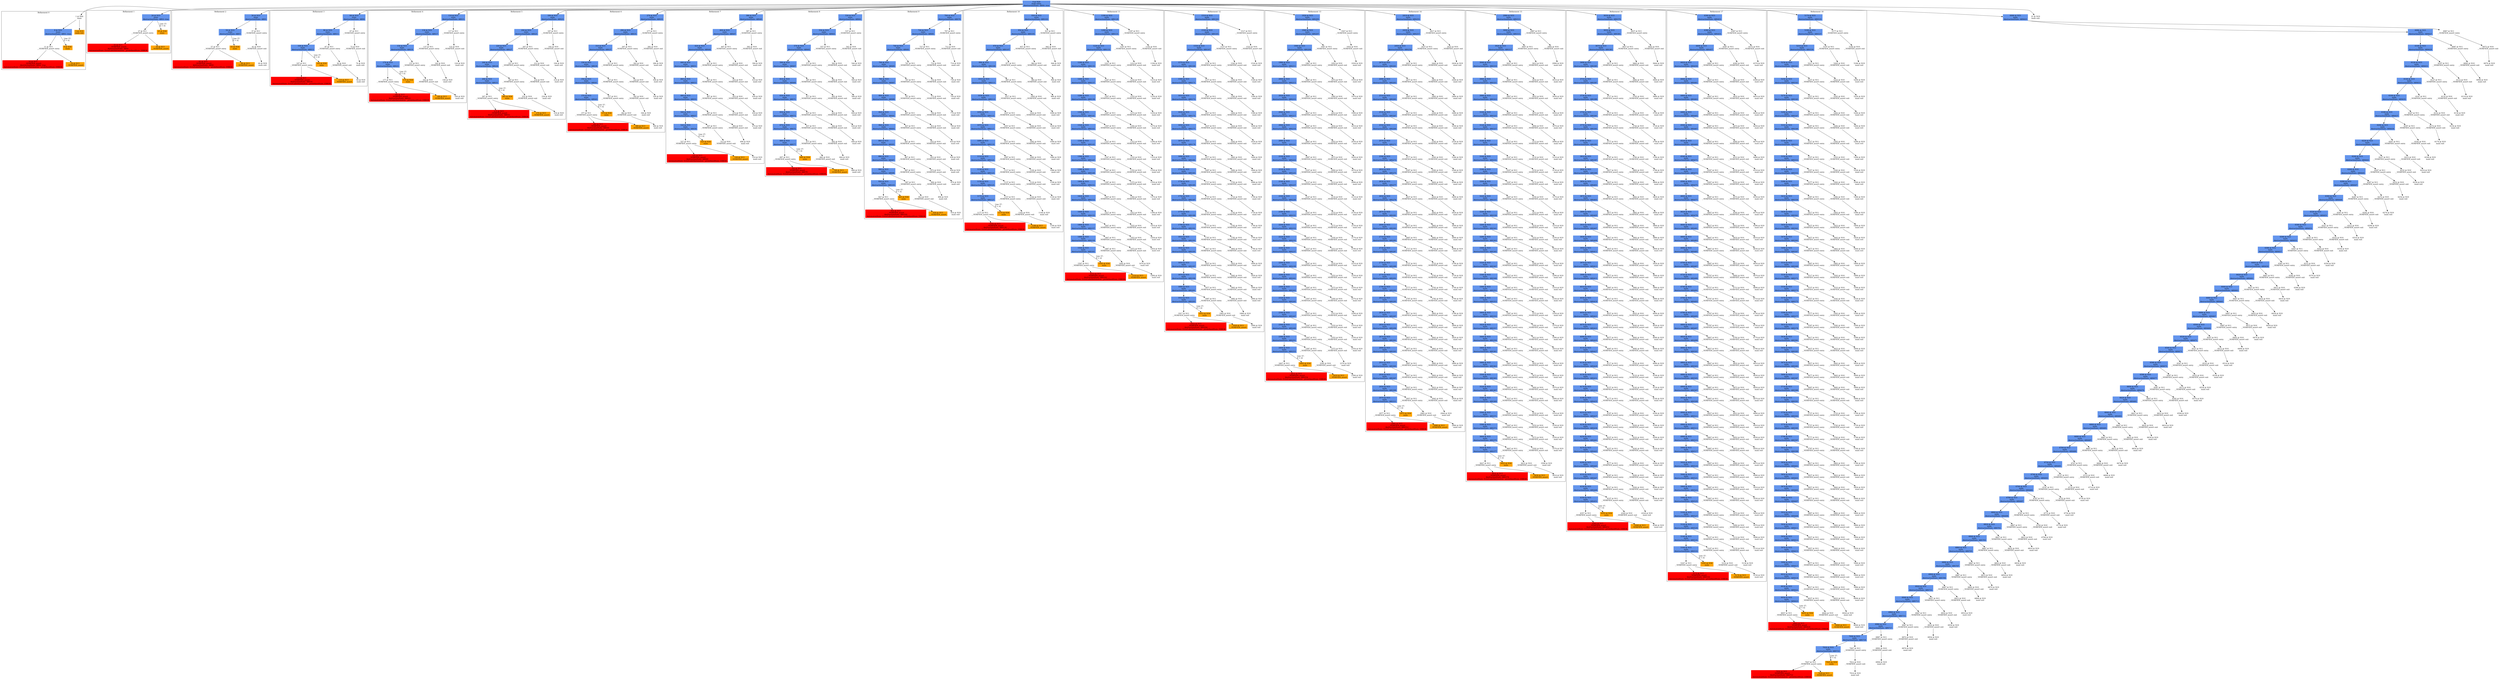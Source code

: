digraph ARG {
node [style="filled" shape="box" color="white"]
subgraph cluster_0 {
label="Refinement 0"
1 [label="1 @ N44\nmain\n" id="1"]
8 [fillcolor="cornflowerblue" label="8 @ N33\nmain\nAbstractionState: ABS1: true\n" id="8"]
11 [label="11 @ N11\n__VERIFIER_assert entry\n" id="11"]
16 [fillcolor="red" label="16 @ N15\n__VERIFIER_assert\nAbstractionState: ABS2: true\n AutomatonState: ErrorLabelAutomaton: _predefinedState_ERROR\n" id="16"]
14 [fillcolor="orange" label="14 @ N13\n__VERIFIER_assert\n" id="14"]
9 [fillcolor="orange" label="9 @ N34\nmain\n" id="9"]
5 [fillcolor="orange" label="5 @ N19\nmain exit\n" id="5"]
1 -> 5 []
1 -> 8 []
8 -> 9 [label="Line 37: \l[l < n]\l" id="8 -> 9"]
8 -> 11 []
11 -> 14 []
11 -> 16 []
}
0 -> 1
subgraph cluster_1 {
label="Refinement 1"
24 [fillcolor="cornflowerblue" label="24 @ N33\nmain\nAbstractionState: ABS3: true\n" id="24"]
27 [label="27 @ N11\n__VERIFIER_assert entry\n" id="27"]
32 [fillcolor="red" label="32 @ N15\n__VERIFIER_assert\nAbstractionState: ABS4\n AutomatonState: ErrorLabelAutomaton: _predefinedState_ERROR\n" id="32"]
30 [fillcolor="orange" label="30 @ N13\n__VERIFIER_assert\n" id="30"]
25 [fillcolor="orange" label="25 @ N34\nmain\n" id="25"]
24 -> 25 [label="Line 37: \l[l < n]\l" id="24 -> 25"]
24 -> 27 []
27 -> 30 []
27 -> 32 []
}
0 -> 24
subgraph cluster_2 {
label="Refinement 2"
34 [fillcolor="cornflowerblue" label="34 @ N33\nmain\nAbstractionState: ABS5\n" id="34"]
54 [fillcolor="cornflowerblue" label="54 @ N33\nmain\nAbstractionState: ABS7\n" id="54"]
57 [label="57 @ N11\n__VERIFIER_assert entry\n" id="57"]
62 [fillcolor="red" label="62 @ N15\n__VERIFIER_assert\nAbstractionState: ABS8\n AutomatonState: ErrorLabelAutomaton: _predefinedState_ERROR\n" id="62"]
60 [fillcolor="orange" label="60 @ N13\n__VERIFIER_assert\n" id="60"]
55 [fillcolor="orange" label="55 @ N34\nmain\n" id="55"]
37 [label="37 @ N11\n__VERIFIER_assert entry\n" id="37"]
42 [label="42 @ N10\n__VERIFIER_assert exit\n" id="42"]
44 [label="44 @ N19\nmain exit\n" id="44"]
34 -> 37 []
34 -> 54 []
54 -> 55 [label="Line 37: \l[l < n]\l" id="54 -> 55"]
54 -> 57 []
57 -> 60 []
57 -> 62 []
37 -> 42 []
42 -> 44 []
}
0 -> 34
subgraph cluster_3 {
label="Refinement 3"
64 [fillcolor="cornflowerblue" label="64 @ N33\nmain\nAbstractionState: ABS9\n" id="64"]
84 [fillcolor="cornflowerblue" label="84 @ N33\nmain\nAbstractionState: ABS11\n" id="84"]
104 [fillcolor="cornflowerblue" label="104 @ N33\nmain\nAbstractionState: ABS13\n" id="104"]
107 [label="107 @ N11\n__VERIFIER_assert entry\n" id="107"]
112 [fillcolor="red" label="112 @ N15\n__VERIFIER_assert\nAbstractionState: ABS14\n AutomatonState: ErrorLabelAutomaton: _predefinedState_ERROR\n" id="112"]
110 [fillcolor="orange" label="110 @ N13\n__VERIFIER_assert\n" id="110"]
105 [fillcolor="orange" label="105 @ N34\nmain\n" id="105"]
87 [label="87 @ N11\n__VERIFIER_assert entry\n" id="87"]
92 [label="92 @ N10\n__VERIFIER_assert exit\n" id="92"]
94 [label="94 @ N19\nmain exit\n" id="94"]
67 [label="67 @ N11\n__VERIFIER_assert entry\n" id="67"]
72 [label="72 @ N10\n__VERIFIER_assert exit\n" id="72"]
74 [label="74 @ N19\nmain exit\n" id="74"]
64 -> 67 []
64 -> 84 []
84 -> 87 []
84 -> 104 []
104 -> 105 [label="Line 37: \l[l < n]\l" id="104 -> 105"]
104 -> 107 []
107 -> 110 []
107 -> 112 []
87 -> 92 []
92 -> 94 []
67 -> 72 []
72 -> 74 []
}
0 -> 64
subgraph cluster_4 {
label="Refinement 4"
114 [fillcolor="cornflowerblue" label="114 @ N33\nmain\nAbstractionState: ABS15\n" id="114"]
134 [fillcolor="cornflowerblue" label="134 @ N33\nmain\nAbstractionState: ABS17\n" id="134"]
154 [fillcolor="cornflowerblue" label="154 @ N33\nmain\nAbstractionState: ABS19\n" id="154"]
174 [fillcolor="cornflowerblue" label="174 @ N33\nmain\nAbstractionState: ABS21\n" id="174"]
177 [label="177 @ N11\n__VERIFIER_assert entry\n" id="177"]
182 [fillcolor="red" label="182 @ N15\n__VERIFIER_assert\nAbstractionState: ABS22\n AutomatonState: ErrorLabelAutomaton: _predefinedState_ERROR\n" id="182"]
180 [fillcolor="orange" label="180 @ N13\n__VERIFIER_assert\n" id="180"]
175 [fillcolor="orange" label="175 @ N34\nmain\n" id="175"]
157 [label="157 @ N11\n__VERIFIER_assert entry\n" id="157"]
162 [label="162 @ N10\n__VERIFIER_assert exit\n" id="162"]
164 [label="164 @ N19\nmain exit\n" id="164"]
137 [label="137 @ N11\n__VERIFIER_assert entry\n" id="137"]
142 [label="142 @ N10\n__VERIFIER_assert exit\n" id="142"]
144 [label="144 @ N19\nmain exit\n" id="144"]
117 [label="117 @ N11\n__VERIFIER_assert entry\n" id="117"]
122 [label="122 @ N10\n__VERIFIER_assert exit\n" id="122"]
124 [label="124 @ N19\nmain exit\n" id="124"]
114 -> 117 []
114 -> 134 []
134 -> 137 []
134 -> 154 []
154 -> 157 []
154 -> 174 []
174 -> 175 [label="Line 37: \l[l < n]\l" id="174 -> 175"]
174 -> 177 []
177 -> 180 []
177 -> 182 []
157 -> 162 []
162 -> 164 []
137 -> 142 []
142 -> 144 []
117 -> 122 []
122 -> 124 []
}
0 -> 114
subgraph cluster_5 {
label="Refinement 5"
184 [fillcolor="cornflowerblue" label="184 @ N33\nmain\nAbstractionState: ABS23\n" id="184"]
204 [fillcolor="cornflowerblue" label="204 @ N33\nmain\nAbstractionState: ABS25\n" id="204"]
224 [fillcolor="cornflowerblue" label="224 @ N33\nmain\nAbstractionState: ABS27\n" id="224"]
244 [fillcolor="cornflowerblue" label="244 @ N33\nmain\nAbstractionState: ABS29\n" id="244"]
264 [fillcolor="cornflowerblue" label="264 @ N33\nmain\nAbstractionState: ABS31\n" id="264"]
267 [label="267 @ N11\n__VERIFIER_assert entry\n" id="267"]
272 [fillcolor="red" label="272 @ N15\n__VERIFIER_assert\nAbstractionState: ABS32\n AutomatonState: ErrorLabelAutomaton: _predefinedState_ERROR\n" id="272"]
270 [fillcolor="orange" label="270 @ N13\n__VERIFIER_assert\n" id="270"]
265 [fillcolor="orange" label="265 @ N34\nmain\n" id="265"]
247 [label="247 @ N11\n__VERIFIER_assert entry\n" id="247"]
252 [label="252 @ N10\n__VERIFIER_assert exit\n" id="252"]
254 [label="254 @ N19\nmain exit\n" id="254"]
227 [label="227 @ N11\n__VERIFIER_assert entry\n" id="227"]
232 [label="232 @ N10\n__VERIFIER_assert exit\n" id="232"]
234 [label="234 @ N19\nmain exit\n" id="234"]
207 [label="207 @ N11\n__VERIFIER_assert entry\n" id="207"]
212 [label="212 @ N10\n__VERIFIER_assert exit\n" id="212"]
214 [label="214 @ N19\nmain exit\n" id="214"]
187 [label="187 @ N11\n__VERIFIER_assert entry\n" id="187"]
192 [label="192 @ N10\n__VERIFIER_assert exit\n" id="192"]
194 [label="194 @ N19\nmain exit\n" id="194"]
184 -> 187 []
184 -> 204 []
204 -> 207 []
204 -> 224 []
224 -> 227 []
224 -> 244 []
244 -> 247 []
244 -> 264 []
264 -> 265 [label="Line 37: \l[l < n]\l" id="264 -> 265"]
264 -> 267 []
267 -> 270 []
267 -> 272 []
247 -> 252 []
252 -> 254 []
227 -> 232 []
232 -> 234 []
207 -> 212 []
212 -> 214 []
187 -> 192 []
192 -> 194 []
}
0 -> 184
subgraph cluster_6 {
label="Refinement 6"
274 [fillcolor="cornflowerblue" label="274 @ N33\nmain\nAbstractionState: ABS33\n" id="274"]
294 [fillcolor="cornflowerblue" label="294 @ N33\nmain\nAbstractionState: ABS35\n" id="294"]
314 [fillcolor="cornflowerblue" label="314 @ N33\nmain\nAbstractionState: ABS37\n" id="314"]
334 [fillcolor="cornflowerblue" label="334 @ N33\nmain\nAbstractionState: ABS39\n" id="334"]
354 [fillcolor="cornflowerblue" label="354 @ N33\nmain\nAbstractionState: ABS41\n" id="354"]
374 [fillcolor="cornflowerblue" label="374 @ N33\nmain\nAbstractionState: ABS43\n" id="374"]
377 [label="377 @ N11\n__VERIFIER_assert entry\n" id="377"]
382 [fillcolor="red" label="382 @ N15\n__VERIFIER_assert\nAbstractionState: ABS44\n AutomatonState: ErrorLabelAutomaton: _predefinedState_ERROR\n" id="382"]
380 [fillcolor="orange" label="380 @ N13\n__VERIFIER_assert\n" id="380"]
375 [fillcolor="orange" label="375 @ N34\nmain\n" id="375"]
357 [label="357 @ N11\n__VERIFIER_assert entry\n" id="357"]
362 [label="362 @ N10\n__VERIFIER_assert exit\n" id="362"]
364 [label="364 @ N19\nmain exit\n" id="364"]
337 [label="337 @ N11\n__VERIFIER_assert entry\n" id="337"]
342 [label="342 @ N10\n__VERIFIER_assert exit\n" id="342"]
344 [label="344 @ N19\nmain exit\n" id="344"]
317 [label="317 @ N11\n__VERIFIER_assert entry\n" id="317"]
322 [label="322 @ N10\n__VERIFIER_assert exit\n" id="322"]
324 [label="324 @ N19\nmain exit\n" id="324"]
297 [label="297 @ N11\n__VERIFIER_assert entry\n" id="297"]
302 [label="302 @ N10\n__VERIFIER_assert exit\n" id="302"]
304 [label="304 @ N19\nmain exit\n" id="304"]
277 [label="277 @ N11\n__VERIFIER_assert entry\n" id="277"]
282 [label="282 @ N10\n__VERIFIER_assert exit\n" id="282"]
284 [label="284 @ N19\nmain exit\n" id="284"]
274 -> 277 []
274 -> 294 []
294 -> 297 []
294 -> 314 []
314 -> 317 []
314 -> 334 []
334 -> 337 []
334 -> 354 []
354 -> 357 []
354 -> 374 []
374 -> 375 [label="Line 37: \l[l < n]\l" id="374 -> 375"]
374 -> 377 []
377 -> 380 []
377 -> 382 []
357 -> 362 []
362 -> 364 []
337 -> 342 []
342 -> 344 []
317 -> 322 []
322 -> 324 []
297 -> 302 []
302 -> 304 []
277 -> 282 []
282 -> 284 []
}
0 -> 274
subgraph cluster_7 {
label="Refinement 7"
384 [fillcolor="cornflowerblue" label="384 @ N33\nmain\nAbstractionState: ABS45\n" id="384"]
404 [fillcolor="cornflowerblue" label="404 @ N33\nmain\nAbstractionState: ABS47\n" id="404"]
424 [fillcolor="cornflowerblue" label="424 @ N33\nmain\nAbstractionState: ABS49\n" id="424"]
444 [fillcolor="cornflowerblue" label="444 @ N33\nmain\nAbstractionState: ABS51\n" id="444"]
464 [fillcolor="cornflowerblue" label="464 @ N33\nmain\nAbstractionState: ABS53\n" id="464"]
484 [fillcolor="cornflowerblue" label="484 @ N33\nmain\nAbstractionState: ABS55\n" id="484"]
504 [fillcolor="cornflowerblue" label="504 @ N33\nmain\nAbstractionState: ABS57\n" id="504"]
524 [fillcolor="cornflowerblue" label="524 @ N33\nmain\nAbstractionState: ABS59\n" id="524"]
527 [label="527 @ N11\n__VERIFIER_assert entry\n" id="527"]
532 [fillcolor="red" label="532 @ N15\n__VERIFIER_assert\nAbstractionState: ABS60\n AutomatonState: ErrorLabelAutomaton: _predefinedState_ERROR\n" id="532"]
530 [fillcolor="orange" label="530 @ N13\n__VERIFIER_assert\n" id="530"]
525 [fillcolor="orange" label="525 @ N34\nmain\n" id="525"]
507 [label="507 @ N11\n__VERIFIER_assert entry\n" id="507"]
512 [label="512 @ N10\n__VERIFIER_assert exit\n" id="512"]
514 [label="514 @ N19\nmain exit\n" id="514"]
487 [label="487 @ N11\n__VERIFIER_assert entry\n" id="487"]
492 [label="492 @ N10\n__VERIFIER_assert exit\n" id="492"]
494 [label="494 @ N19\nmain exit\n" id="494"]
467 [label="467 @ N11\n__VERIFIER_assert entry\n" id="467"]
472 [label="472 @ N10\n__VERIFIER_assert exit\n" id="472"]
474 [label="474 @ N19\nmain exit\n" id="474"]
447 [label="447 @ N11\n__VERIFIER_assert entry\n" id="447"]
452 [label="452 @ N10\n__VERIFIER_assert exit\n" id="452"]
454 [label="454 @ N19\nmain exit\n" id="454"]
427 [label="427 @ N11\n__VERIFIER_assert entry\n" id="427"]
432 [label="432 @ N10\n__VERIFIER_assert exit\n" id="432"]
434 [label="434 @ N19\nmain exit\n" id="434"]
407 [label="407 @ N11\n__VERIFIER_assert entry\n" id="407"]
412 [label="412 @ N10\n__VERIFIER_assert exit\n" id="412"]
414 [label="414 @ N19\nmain exit\n" id="414"]
387 [label="387 @ N11\n__VERIFIER_assert entry\n" id="387"]
392 [label="392 @ N10\n__VERIFIER_assert exit\n" id="392"]
394 [label="394 @ N19\nmain exit\n" id="394"]
384 -> 387 []
384 -> 404 []
404 -> 407 []
404 -> 424 []
424 -> 427 []
424 -> 444 []
444 -> 447 []
444 -> 464 []
464 -> 467 []
464 -> 484 []
484 -> 487 []
484 -> 504 []
504 -> 507 []
504 -> 524 []
524 -> 525 [label="Line 37: \l[l < n]\l" id="524 -> 525"]
524 -> 527 []
527 -> 530 []
527 -> 532 []
507 -> 512 []
512 -> 514 []
487 -> 492 []
492 -> 494 []
467 -> 472 []
472 -> 474 []
447 -> 452 []
452 -> 454 []
427 -> 432 []
432 -> 434 []
407 -> 412 []
412 -> 414 []
387 -> 392 []
392 -> 394 []
}
0 -> 384
subgraph cluster_8 {
label="Refinement 8"
534 [fillcolor="cornflowerblue" label="534 @ N33\nmain\nAbstractionState: ABS61\n" id="534"]
554 [fillcolor="cornflowerblue" label="554 @ N33\nmain\nAbstractionState: ABS63\n" id="554"]
574 [fillcolor="cornflowerblue" label="574 @ N33\nmain\nAbstractionState: ABS65\n" id="574"]
594 [fillcolor="cornflowerblue" label="594 @ N33\nmain\nAbstractionState: ABS67\n" id="594"]
614 [fillcolor="cornflowerblue" label="614 @ N33\nmain\nAbstractionState: ABS69\n" id="614"]
634 [fillcolor="cornflowerblue" label="634 @ N33\nmain\nAbstractionState: ABS71\n" id="634"]
654 [fillcolor="cornflowerblue" label="654 @ N33\nmain\nAbstractionState: ABS73\n" id="654"]
674 [fillcolor="cornflowerblue" label="674 @ N33\nmain\nAbstractionState: ABS75\n" id="674"]
694 [fillcolor="cornflowerblue" label="694 @ N33\nmain\nAbstractionState: ABS77\n" id="694"]
697 [label="697 @ N11\n__VERIFIER_assert entry\n" id="697"]
702 [fillcolor="red" label="702 @ N15\n__VERIFIER_assert\nAbstractionState: ABS78\n AutomatonState: ErrorLabelAutomaton: _predefinedState_ERROR\n" id="702"]
700 [fillcolor="orange" label="700 @ N13\n__VERIFIER_assert\n" id="700"]
695 [fillcolor="orange" label="695 @ N34\nmain\n" id="695"]
677 [label="677 @ N11\n__VERIFIER_assert entry\n" id="677"]
682 [label="682 @ N10\n__VERIFIER_assert exit\n" id="682"]
684 [label="684 @ N19\nmain exit\n" id="684"]
657 [label="657 @ N11\n__VERIFIER_assert entry\n" id="657"]
662 [label="662 @ N10\n__VERIFIER_assert exit\n" id="662"]
664 [label="664 @ N19\nmain exit\n" id="664"]
637 [label="637 @ N11\n__VERIFIER_assert entry\n" id="637"]
642 [label="642 @ N10\n__VERIFIER_assert exit\n" id="642"]
644 [label="644 @ N19\nmain exit\n" id="644"]
617 [label="617 @ N11\n__VERIFIER_assert entry\n" id="617"]
622 [label="622 @ N10\n__VERIFIER_assert exit\n" id="622"]
624 [label="624 @ N19\nmain exit\n" id="624"]
597 [label="597 @ N11\n__VERIFIER_assert entry\n" id="597"]
602 [label="602 @ N10\n__VERIFIER_assert exit\n" id="602"]
604 [label="604 @ N19\nmain exit\n" id="604"]
577 [label="577 @ N11\n__VERIFIER_assert entry\n" id="577"]
582 [label="582 @ N10\n__VERIFIER_assert exit\n" id="582"]
584 [label="584 @ N19\nmain exit\n" id="584"]
557 [label="557 @ N11\n__VERIFIER_assert entry\n" id="557"]
562 [label="562 @ N10\n__VERIFIER_assert exit\n" id="562"]
564 [label="564 @ N19\nmain exit\n" id="564"]
537 [label="537 @ N11\n__VERIFIER_assert entry\n" id="537"]
542 [label="542 @ N10\n__VERIFIER_assert exit\n" id="542"]
544 [label="544 @ N19\nmain exit\n" id="544"]
534 -> 537 []
534 -> 554 []
554 -> 557 []
554 -> 574 []
574 -> 577 []
574 -> 594 []
594 -> 597 []
594 -> 614 []
614 -> 617 []
614 -> 634 []
634 -> 637 []
634 -> 654 []
654 -> 657 []
654 -> 674 []
674 -> 677 []
674 -> 694 []
694 -> 695 [label="Line 37: \l[l < n]\l" id="694 -> 695"]
694 -> 697 []
697 -> 700 []
697 -> 702 []
677 -> 682 []
682 -> 684 []
657 -> 662 []
662 -> 664 []
637 -> 642 []
642 -> 644 []
617 -> 622 []
622 -> 624 []
597 -> 602 []
602 -> 604 []
577 -> 582 []
582 -> 584 []
557 -> 562 []
562 -> 564 []
537 -> 542 []
542 -> 544 []
}
0 -> 534
subgraph cluster_9 {
label="Refinement 9"
704 [fillcolor="cornflowerblue" label="704 @ N33\nmain\nAbstractionState: ABS79\n" id="704"]
724 [fillcolor="cornflowerblue" label="724 @ N33\nmain\nAbstractionState: ABS81\n" id="724"]
744 [fillcolor="cornflowerblue" label="744 @ N33\nmain\nAbstractionState: ABS83\n" id="744"]
764 [fillcolor="cornflowerblue" label="764 @ N33\nmain\nAbstractionState: ABS85\n" id="764"]
784 [fillcolor="cornflowerblue" label="784 @ N33\nmain\nAbstractionState: ABS87\n" id="784"]
804 [fillcolor="cornflowerblue" label="804 @ N33\nmain\nAbstractionState: ABS89\n" id="804"]
824 [fillcolor="cornflowerblue" label="824 @ N33\nmain\nAbstractionState: ABS91\n" id="824"]
844 [fillcolor="cornflowerblue" label="844 @ N33\nmain\nAbstractionState: ABS93\n" id="844"]
864 [fillcolor="cornflowerblue" label="864 @ N33\nmain\nAbstractionState: ABS95\n" id="864"]
884 [fillcolor="cornflowerblue" label="884 @ N33\nmain\nAbstractionState: ABS97\n" id="884"]
904 [fillcolor="cornflowerblue" label="904 @ N33\nmain\nAbstractionState: ABS99\n" id="904"]
924 [fillcolor="cornflowerblue" label="924 @ N33\nmain\nAbstractionState: ABS101\n" id="924"]
927 [label="927 @ N11\n__VERIFIER_assert entry\n" id="927"]
932 [fillcolor="red" label="932 @ N15\n__VERIFIER_assert\nAbstractionState: ABS102\n AutomatonState: ErrorLabelAutomaton: _predefinedState_ERROR\n" id="932"]
930 [fillcolor="orange" label="930 @ N13\n__VERIFIER_assert\n" id="930"]
925 [fillcolor="orange" label="925 @ N34\nmain\n" id="925"]
907 [label="907 @ N11\n__VERIFIER_assert entry\n" id="907"]
912 [label="912 @ N10\n__VERIFIER_assert exit\n" id="912"]
914 [label="914 @ N19\nmain exit\n" id="914"]
887 [label="887 @ N11\n__VERIFIER_assert entry\n" id="887"]
892 [label="892 @ N10\n__VERIFIER_assert exit\n" id="892"]
894 [label="894 @ N19\nmain exit\n" id="894"]
867 [label="867 @ N11\n__VERIFIER_assert entry\n" id="867"]
872 [label="872 @ N10\n__VERIFIER_assert exit\n" id="872"]
874 [label="874 @ N19\nmain exit\n" id="874"]
847 [label="847 @ N11\n__VERIFIER_assert entry\n" id="847"]
852 [label="852 @ N10\n__VERIFIER_assert exit\n" id="852"]
854 [label="854 @ N19\nmain exit\n" id="854"]
827 [label="827 @ N11\n__VERIFIER_assert entry\n" id="827"]
832 [label="832 @ N10\n__VERIFIER_assert exit\n" id="832"]
834 [label="834 @ N19\nmain exit\n" id="834"]
807 [label="807 @ N11\n__VERIFIER_assert entry\n" id="807"]
812 [label="812 @ N10\n__VERIFIER_assert exit\n" id="812"]
814 [label="814 @ N19\nmain exit\n" id="814"]
787 [label="787 @ N11\n__VERIFIER_assert entry\n" id="787"]
792 [label="792 @ N10\n__VERIFIER_assert exit\n" id="792"]
794 [label="794 @ N19\nmain exit\n" id="794"]
767 [label="767 @ N11\n__VERIFIER_assert entry\n" id="767"]
772 [label="772 @ N10\n__VERIFIER_assert exit\n" id="772"]
774 [label="774 @ N19\nmain exit\n" id="774"]
747 [label="747 @ N11\n__VERIFIER_assert entry\n" id="747"]
752 [label="752 @ N10\n__VERIFIER_assert exit\n" id="752"]
754 [label="754 @ N19\nmain exit\n" id="754"]
727 [label="727 @ N11\n__VERIFIER_assert entry\n" id="727"]
732 [label="732 @ N10\n__VERIFIER_assert exit\n" id="732"]
734 [label="734 @ N19\nmain exit\n" id="734"]
707 [label="707 @ N11\n__VERIFIER_assert entry\n" id="707"]
712 [label="712 @ N10\n__VERIFIER_assert exit\n" id="712"]
714 [label="714 @ N19\nmain exit\n" id="714"]
704 -> 707 []
704 -> 724 []
724 -> 727 []
724 -> 744 []
744 -> 747 []
744 -> 764 []
764 -> 767 []
764 -> 784 []
784 -> 787 []
784 -> 804 []
804 -> 807 []
804 -> 824 []
824 -> 827 []
824 -> 844 []
844 -> 847 []
844 -> 864 []
864 -> 867 []
864 -> 884 []
884 -> 887 []
884 -> 904 []
904 -> 907 []
904 -> 924 []
924 -> 925 [label="Line 37: \l[l < n]\l" id="924 -> 925"]
924 -> 927 []
927 -> 930 []
927 -> 932 []
907 -> 912 []
912 -> 914 []
887 -> 892 []
892 -> 894 []
867 -> 872 []
872 -> 874 []
847 -> 852 []
852 -> 854 []
827 -> 832 []
832 -> 834 []
807 -> 812 []
812 -> 814 []
787 -> 792 []
792 -> 794 []
767 -> 772 []
772 -> 774 []
747 -> 752 []
752 -> 754 []
727 -> 732 []
732 -> 734 []
707 -> 712 []
712 -> 714 []
}
0 -> 704
subgraph cluster_10 {
label="Refinement 10"
934 [fillcolor="cornflowerblue" label="934 @ N33\nmain\nAbstractionState: ABS103\n" id="934"]
954 [fillcolor="cornflowerblue" label="954 @ N33\nmain\nAbstractionState: ABS105\n" id="954"]
974 [fillcolor="cornflowerblue" label="974 @ N33\nmain\nAbstractionState: ABS107\n" id="974"]
994 [fillcolor="cornflowerblue" label="994 @ N33\nmain\nAbstractionState: ABS109\n" id="994"]
1014 [fillcolor="cornflowerblue" label="1014 @ N33\nmain\nAbstractionState: ABS111\n" id="1014"]
1034 [fillcolor="cornflowerblue" label="1034 @ N33\nmain\nAbstractionState: ABS113\n" id="1034"]
1054 [fillcolor="cornflowerblue" label="1054 @ N33\nmain\nAbstractionState: ABS115\n" id="1054"]
1074 [fillcolor="cornflowerblue" label="1074 @ N33\nmain\nAbstractionState: ABS117\n" id="1074"]
1094 [fillcolor="cornflowerblue" label="1094 @ N33\nmain\nAbstractionState: ABS119\n" id="1094"]
1114 [fillcolor="cornflowerblue" label="1114 @ N33\nmain\nAbstractionState: ABS121\n" id="1114"]
1134 [fillcolor="cornflowerblue" label="1134 @ N33\nmain\nAbstractionState: ABS123\n" id="1134"]
1154 [fillcolor="cornflowerblue" label="1154 @ N33\nmain\nAbstractionState: ABS125\n" id="1154"]
1174 [fillcolor="cornflowerblue" label="1174 @ N33\nmain\nAbstractionState: ABS127\n" id="1174"]
1177 [label="1177 @ N11\n__VERIFIER_assert entry\n" id="1177"]
1182 [fillcolor="red" label="1182 @ N15\n__VERIFIER_assert\nAbstractionState: ABS128\n AutomatonState: ErrorLabelAutomaton: _predefinedState_ERROR\n" id="1182"]
1180 [fillcolor="orange" label="1180 @ N13\n__VERIFIER_assert\n" id="1180"]
1175 [fillcolor="orange" label="1175 @ N34\nmain\n" id="1175"]
1157 [label="1157 @ N11\n__VERIFIER_assert entry\n" id="1157"]
1162 [label="1162 @ N10\n__VERIFIER_assert exit\n" id="1162"]
1164 [label="1164 @ N19\nmain exit\n" id="1164"]
1137 [label="1137 @ N11\n__VERIFIER_assert entry\n" id="1137"]
1142 [label="1142 @ N10\n__VERIFIER_assert exit\n" id="1142"]
1144 [label="1144 @ N19\nmain exit\n" id="1144"]
1117 [label="1117 @ N11\n__VERIFIER_assert entry\n" id="1117"]
1122 [label="1122 @ N10\n__VERIFIER_assert exit\n" id="1122"]
1124 [label="1124 @ N19\nmain exit\n" id="1124"]
1097 [label="1097 @ N11\n__VERIFIER_assert entry\n" id="1097"]
1102 [label="1102 @ N10\n__VERIFIER_assert exit\n" id="1102"]
1104 [label="1104 @ N19\nmain exit\n" id="1104"]
1077 [label="1077 @ N11\n__VERIFIER_assert entry\n" id="1077"]
1082 [label="1082 @ N10\n__VERIFIER_assert exit\n" id="1082"]
1084 [label="1084 @ N19\nmain exit\n" id="1084"]
1057 [label="1057 @ N11\n__VERIFIER_assert entry\n" id="1057"]
1062 [label="1062 @ N10\n__VERIFIER_assert exit\n" id="1062"]
1064 [label="1064 @ N19\nmain exit\n" id="1064"]
1037 [label="1037 @ N11\n__VERIFIER_assert entry\n" id="1037"]
1042 [label="1042 @ N10\n__VERIFIER_assert exit\n" id="1042"]
1044 [label="1044 @ N19\nmain exit\n" id="1044"]
1017 [label="1017 @ N11\n__VERIFIER_assert entry\n" id="1017"]
1022 [label="1022 @ N10\n__VERIFIER_assert exit\n" id="1022"]
1024 [label="1024 @ N19\nmain exit\n" id="1024"]
997 [label="997 @ N11\n__VERIFIER_assert entry\n" id="997"]
1002 [label="1002 @ N10\n__VERIFIER_assert exit\n" id="1002"]
1004 [label="1004 @ N19\nmain exit\n" id="1004"]
977 [label="977 @ N11\n__VERIFIER_assert entry\n" id="977"]
982 [label="982 @ N10\n__VERIFIER_assert exit\n" id="982"]
984 [label="984 @ N19\nmain exit\n" id="984"]
957 [label="957 @ N11\n__VERIFIER_assert entry\n" id="957"]
962 [label="962 @ N10\n__VERIFIER_assert exit\n" id="962"]
964 [label="964 @ N19\nmain exit\n" id="964"]
937 [label="937 @ N11\n__VERIFIER_assert entry\n" id="937"]
942 [label="942 @ N10\n__VERIFIER_assert exit\n" id="942"]
944 [label="944 @ N19\nmain exit\n" id="944"]
934 -> 937 []
934 -> 954 []
954 -> 957 []
954 -> 974 []
974 -> 977 []
974 -> 994 []
994 -> 997 []
994 -> 1014 []
1014 -> 1017 []
1014 -> 1034 []
1034 -> 1037 []
1034 -> 1054 []
1054 -> 1057 []
1054 -> 1074 []
1074 -> 1077 []
1074 -> 1094 []
1094 -> 1097 []
1094 -> 1114 []
1114 -> 1117 []
1114 -> 1134 []
1134 -> 1137 []
1134 -> 1154 []
1154 -> 1157 []
1154 -> 1174 []
1174 -> 1175 [label="Line 37: \l[l < n]\l" id="1174 -> 1175"]
1174 -> 1177 []
1177 -> 1180 []
1177 -> 1182 []
1157 -> 1162 []
1162 -> 1164 []
1137 -> 1142 []
1142 -> 1144 []
1117 -> 1122 []
1122 -> 1124 []
1097 -> 1102 []
1102 -> 1104 []
1077 -> 1082 []
1082 -> 1084 []
1057 -> 1062 []
1062 -> 1064 []
1037 -> 1042 []
1042 -> 1044 []
1017 -> 1022 []
1022 -> 1024 []
997 -> 1002 []
1002 -> 1004 []
977 -> 982 []
982 -> 984 []
957 -> 962 []
962 -> 964 []
937 -> 942 []
942 -> 944 []
}
0 -> 934
subgraph cluster_11 {
label="Refinement 11"
1184 [fillcolor="cornflowerblue" label="1184 @ N33\nmain\nAbstractionState: ABS129\n" id="1184"]
1204 [fillcolor="cornflowerblue" label="1204 @ N33\nmain\nAbstractionState: ABS131\n" id="1204"]
1224 [fillcolor="cornflowerblue" label="1224 @ N33\nmain\nAbstractionState: ABS133\n" id="1224"]
1244 [fillcolor="cornflowerblue" label="1244 @ N33\nmain\nAbstractionState: ABS135\n" id="1244"]
1264 [fillcolor="cornflowerblue" label="1264 @ N33\nmain\nAbstractionState: ABS137\n" id="1264"]
1284 [fillcolor="cornflowerblue" label="1284 @ N33\nmain\nAbstractionState: ABS139\n" id="1284"]
1304 [fillcolor="cornflowerblue" label="1304 @ N33\nmain\nAbstractionState: ABS141\n" id="1304"]
1324 [fillcolor="cornflowerblue" label="1324 @ N33\nmain\nAbstractionState: ABS143\n" id="1324"]
1344 [fillcolor="cornflowerblue" label="1344 @ N33\nmain\nAbstractionState: ABS145\n" id="1344"]
1364 [fillcolor="cornflowerblue" label="1364 @ N33\nmain\nAbstractionState: ABS147\n" id="1364"]
1384 [fillcolor="cornflowerblue" label="1384 @ N33\nmain\nAbstractionState: ABS149\n" id="1384"]
1404 [fillcolor="cornflowerblue" label="1404 @ N33\nmain\nAbstractionState: ABS151\n" id="1404"]
1424 [fillcolor="cornflowerblue" label="1424 @ N33\nmain\nAbstractionState: ABS153\n" id="1424"]
1444 [fillcolor="cornflowerblue" label="1444 @ N33\nmain\nAbstractionState: ABS155\n" id="1444"]
1464 [fillcolor="cornflowerblue" label="1464 @ N33\nmain\nAbstractionState: ABS157\n" id="1464"]
1484 [fillcolor="cornflowerblue" label="1484 @ N33\nmain\nAbstractionState: ABS159\n" id="1484"]
1504 [fillcolor="cornflowerblue" label="1504 @ N33\nmain\nAbstractionState: ABS161\n" id="1504"]
1507 [label="1507 @ N11\n__VERIFIER_assert entry\n" id="1507"]
1512 [fillcolor="red" label="1512 @ N15\n__VERIFIER_assert\nAbstractionState: ABS162\n AutomatonState: ErrorLabelAutomaton: _predefinedState_ERROR\n" id="1512"]
1510 [fillcolor="orange" label="1510 @ N13\n__VERIFIER_assert\n" id="1510"]
1505 [fillcolor="orange" label="1505 @ N34\nmain\n" id="1505"]
1487 [label="1487 @ N11\n__VERIFIER_assert entry\n" id="1487"]
1492 [label="1492 @ N10\n__VERIFIER_assert exit\n" id="1492"]
1494 [label="1494 @ N19\nmain exit\n" id="1494"]
1467 [label="1467 @ N11\n__VERIFIER_assert entry\n" id="1467"]
1472 [label="1472 @ N10\n__VERIFIER_assert exit\n" id="1472"]
1474 [label="1474 @ N19\nmain exit\n" id="1474"]
1447 [label="1447 @ N11\n__VERIFIER_assert entry\n" id="1447"]
1452 [label="1452 @ N10\n__VERIFIER_assert exit\n" id="1452"]
1454 [label="1454 @ N19\nmain exit\n" id="1454"]
1427 [label="1427 @ N11\n__VERIFIER_assert entry\n" id="1427"]
1432 [label="1432 @ N10\n__VERIFIER_assert exit\n" id="1432"]
1434 [label="1434 @ N19\nmain exit\n" id="1434"]
1407 [label="1407 @ N11\n__VERIFIER_assert entry\n" id="1407"]
1412 [label="1412 @ N10\n__VERIFIER_assert exit\n" id="1412"]
1414 [label="1414 @ N19\nmain exit\n" id="1414"]
1387 [label="1387 @ N11\n__VERIFIER_assert entry\n" id="1387"]
1392 [label="1392 @ N10\n__VERIFIER_assert exit\n" id="1392"]
1394 [label="1394 @ N19\nmain exit\n" id="1394"]
1367 [label="1367 @ N11\n__VERIFIER_assert entry\n" id="1367"]
1372 [label="1372 @ N10\n__VERIFIER_assert exit\n" id="1372"]
1374 [label="1374 @ N19\nmain exit\n" id="1374"]
1347 [label="1347 @ N11\n__VERIFIER_assert entry\n" id="1347"]
1352 [label="1352 @ N10\n__VERIFIER_assert exit\n" id="1352"]
1354 [label="1354 @ N19\nmain exit\n" id="1354"]
1327 [label="1327 @ N11\n__VERIFIER_assert entry\n" id="1327"]
1332 [label="1332 @ N10\n__VERIFIER_assert exit\n" id="1332"]
1334 [label="1334 @ N19\nmain exit\n" id="1334"]
1307 [label="1307 @ N11\n__VERIFIER_assert entry\n" id="1307"]
1312 [label="1312 @ N10\n__VERIFIER_assert exit\n" id="1312"]
1314 [label="1314 @ N19\nmain exit\n" id="1314"]
1287 [label="1287 @ N11\n__VERIFIER_assert entry\n" id="1287"]
1292 [label="1292 @ N10\n__VERIFIER_assert exit\n" id="1292"]
1294 [label="1294 @ N19\nmain exit\n" id="1294"]
1267 [label="1267 @ N11\n__VERIFIER_assert entry\n" id="1267"]
1272 [label="1272 @ N10\n__VERIFIER_assert exit\n" id="1272"]
1274 [label="1274 @ N19\nmain exit\n" id="1274"]
1247 [label="1247 @ N11\n__VERIFIER_assert entry\n" id="1247"]
1252 [label="1252 @ N10\n__VERIFIER_assert exit\n" id="1252"]
1254 [label="1254 @ N19\nmain exit\n" id="1254"]
1227 [label="1227 @ N11\n__VERIFIER_assert entry\n" id="1227"]
1232 [label="1232 @ N10\n__VERIFIER_assert exit\n" id="1232"]
1234 [label="1234 @ N19\nmain exit\n" id="1234"]
1207 [label="1207 @ N11\n__VERIFIER_assert entry\n" id="1207"]
1212 [label="1212 @ N10\n__VERIFIER_assert exit\n" id="1212"]
1214 [label="1214 @ N19\nmain exit\n" id="1214"]
1187 [label="1187 @ N11\n__VERIFIER_assert entry\n" id="1187"]
1192 [label="1192 @ N10\n__VERIFIER_assert exit\n" id="1192"]
1194 [label="1194 @ N19\nmain exit\n" id="1194"]
1184 -> 1187 []
1184 -> 1204 []
1204 -> 1207 []
1204 -> 1224 []
1224 -> 1227 []
1224 -> 1244 []
1244 -> 1247 []
1244 -> 1264 []
1264 -> 1267 []
1264 -> 1284 []
1284 -> 1287 []
1284 -> 1304 []
1304 -> 1307 []
1304 -> 1324 []
1324 -> 1327 []
1324 -> 1344 []
1344 -> 1347 []
1344 -> 1364 []
1364 -> 1367 []
1364 -> 1384 []
1384 -> 1387 []
1384 -> 1404 []
1404 -> 1407 []
1404 -> 1424 []
1424 -> 1427 []
1424 -> 1444 []
1444 -> 1447 []
1444 -> 1464 []
1464 -> 1467 []
1464 -> 1484 []
1484 -> 1487 []
1484 -> 1504 []
1504 -> 1505 [label="Line 37: \l[l < n]\l" id="1504 -> 1505"]
1504 -> 1507 []
1507 -> 1510 []
1507 -> 1512 []
1487 -> 1492 []
1492 -> 1494 []
1467 -> 1472 []
1472 -> 1474 []
1447 -> 1452 []
1452 -> 1454 []
1427 -> 1432 []
1432 -> 1434 []
1407 -> 1412 []
1412 -> 1414 []
1387 -> 1392 []
1392 -> 1394 []
1367 -> 1372 []
1372 -> 1374 []
1347 -> 1352 []
1352 -> 1354 []
1327 -> 1332 []
1332 -> 1334 []
1307 -> 1312 []
1312 -> 1314 []
1287 -> 1292 []
1292 -> 1294 []
1267 -> 1272 []
1272 -> 1274 []
1247 -> 1252 []
1252 -> 1254 []
1227 -> 1232 []
1232 -> 1234 []
1207 -> 1212 []
1212 -> 1214 []
1187 -> 1192 []
1192 -> 1194 []
}
0 -> 1184
subgraph cluster_12 {
label="Refinement 12"
1514 [fillcolor="cornflowerblue" label="1514 @ N33\nmain\nAbstractionState: ABS163\n" id="1514"]
1534 [fillcolor="cornflowerblue" label="1534 @ N33\nmain\nAbstractionState: ABS165\n" id="1534"]
1554 [fillcolor="cornflowerblue" label="1554 @ N33\nmain\nAbstractionState: ABS167\n" id="1554"]
1574 [fillcolor="cornflowerblue" label="1574 @ N33\nmain\nAbstractionState: ABS169\n" id="1574"]
1594 [fillcolor="cornflowerblue" label="1594 @ N33\nmain\nAbstractionState: ABS171\n" id="1594"]
1614 [fillcolor="cornflowerblue" label="1614 @ N33\nmain\nAbstractionState: ABS173\n" id="1614"]
1634 [fillcolor="cornflowerblue" label="1634 @ N33\nmain\nAbstractionState: ABS175\n" id="1634"]
1654 [fillcolor="cornflowerblue" label="1654 @ N33\nmain\nAbstractionState: ABS177\n" id="1654"]
1674 [fillcolor="cornflowerblue" label="1674 @ N33\nmain\nAbstractionState: ABS179\n" id="1674"]
1694 [fillcolor="cornflowerblue" label="1694 @ N33\nmain\nAbstractionState: ABS181\n" id="1694"]
1714 [fillcolor="cornflowerblue" label="1714 @ N33\nmain\nAbstractionState: ABS183\n" id="1714"]
1734 [fillcolor="cornflowerblue" label="1734 @ N33\nmain\nAbstractionState: ABS185\n" id="1734"]
1754 [fillcolor="cornflowerblue" label="1754 @ N33\nmain\nAbstractionState: ABS187\n" id="1754"]
1774 [fillcolor="cornflowerblue" label="1774 @ N33\nmain\nAbstractionState: ABS189\n" id="1774"]
1794 [fillcolor="cornflowerblue" label="1794 @ N33\nmain\nAbstractionState: ABS191\n" id="1794"]
1814 [fillcolor="cornflowerblue" label="1814 @ N33\nmain\nAbstractionState: ABS193\n" id="1814"]
1834 [fillcolor="cornflowerblue" label="1834 @ N33\nmain\nAbstractionState: ABS195\n" id="1834"]
1854 [fillcolor="cornflowerblue" label="1854 @ N33\nmain\nAbstractionState: ABS197\n" id="1854"]
1874 [fillcolor="cornflowerblue" label="1874 @ N33\nmain\nAbstractionState: ABS199\n" id="1874"]
1894 [fillcolor="cornflowerblue" label="1894 @ N33\nmain\nAbstractionState: ABS201\n" id="1894"]
1914 [fillcolor="cornflowerblue" label="1914 @ N33\nmain\nAbstractionState: ABS203\n" id="1914"]
1917 [label="1917 @ N11\n__VERIFIER_assert entry\n" id="1917"]
1922 [fillcolor="red" label="1922 @ N15\n__VERIFIER_assert\nAbstractionState: ABS204\n AutomatonState: ErrorLabelAutomaton: _predefinedState_ERROR\n" id="1922"]
1920 [fillcolor="orange" label="1920 @ N13\n__VERIFIER_assert\n" id="1920"]
1915 [fillcolor="orange" label="1915 @ N34\nmain\n" id="1915"]
1897 [label="1897 @ N11\n__VERIFIER_assert entry\n" id="1897"]
1902 [label="1902 @ N10\n__VERIFIER_assert exit\n" id="1902"]
1904 [label="1904 @ N19\nmain exit\n" id="1904"]
1877 [label="1877 @ N11\n__VERIFIER_assert entry\n" id="1877"]
1882 [label="1882 @ N10\n__VERIFIER_assert exit\n" id="1882"]
1884 [label="1884 @ N19\nmain exit\n" id="1884"]
1857 [label="1857 @ N11\n__VERIFIER_assert entry\n" id="1857"]
1862 [label="1862 @ N10\n__VERIFIER_assert exit\n" id="1862"]
1864 [label="1864 @ N19\nmain exit\n" id="1864"]
1837 [label="1837 @ N11\n__VERIFIER_assert entry\n" id="1837"]
1842 [label="1842 @ N10\n__VERIFIER_assert exit\n" id="1842"]
1844 [label="1844 @ N19\nmain exit\n" id="1844"]
1817 [label="1817 @ N11\n__VERIFIER_assert entry\n" id="1817"]
1822 [label="1822 @ N10\n__VERIFIER_assert exit\n" id="1822"]
1824 [label="1824 @ N19\nmain exit\n" id="1824"]
1797 [label="1797 @ N11\n__VERIFIER_assert entry\n" id="1797"]
1802 [label="1802 @ N10\n__VERIFIER_assert exit\n" id="1802"]
1804 [label="1804 @ N19\nmain exit\n" id="1804"]
1777 [label="1777 @ N11\n__VERIFIER_assert entry\n" id="1777"]
1782 [label="1782 @ N10\n__VERIFIER_assert exit\n" id="1782"]
1784 [label="1784 @ N19\nmain exit\n" id="1784"]
1757 [label="1757 @ N11\n__VERIFIER_assert entry\n" id="1757"]
1762 [label="1762 @ N10\n__VERIFIER_assert exit\n" id="1762"]
1764 [label="1764 @ N19\nmain exit\n" id="1764"]
1737 [label="1737 @ N11\n__VERIFIER_assert entry\n" id="1737"]
1742 [label="1742 @ N10\n__VERIFIER_assert exit\n" id="1742"]
1744 [label="1744 @ N19\nmain exit\n" id="1744"]
1717 [label="1717 @ N11\n__VERIFIER_assert entry\n" id="1717"]
1722 [label="1722 @ N10\n__VERIFIER_assert exit\n" id="1722"]
1724 [label="1724 @ N19\nmain exit\n" id="1724"]
1697 [label="1697 @ N11\n__VERIFIER_assert entry\n" id="1697"]
1702 [label="1702 @ N10\n__VERIFIER_assert exit\n" id="1702"]
1704 [label="1704 @ N19\nmain exit\n" id="1704"]
1677 [label="1677 @ N11\n__VERIFIER_assert entry\n" id="1677"]
1682 [label="1682 @ N10\n__VERIFIER_assert exit\n" id="1682"]
1684 [label="1684 @ N19\nmain exit\n" id="1684"]
1657 [label="1657 @ N11\n__VERIFIER_assert entry\n" id="1657"]
1662 [label="1662 @ N10\n__VERIFIER_assert exit\n" id="1662"]
1664 [label="1664 @ N19\nmain exit\n" id="1664"]
1637 [label="1637 @ N11\n__VERIFIER_assert entry\n" id="1637"]
1642 [label="1642 @ N10\n__VERIFIER_assert exit\n" id="1642"]
1644 [label="1644 @ N19\nmain exit\n" id="1644"]
1617 [label="1617 @ N11\n__VERIFIER_assert entry\n" id="1617"]
1622 [label="1622 @ N10\n__VERIFIER_assert exit\n" id="1622"]
1624 [label="1624 @ N19\nmain exit\n" id="1624"]
1597 [label="1597 @ N11\n__VERIFIER_assert entry\n" id="1597"]
1602 [label="1602 @ N10\n__VERIFIER_assert exit\n" id="1602"]
1604 [label="1604 @ N19\nmain exit\n" id="1604"]
1577 [label="1577 @ N11\n__VERIFIER_assert entry\n" id="1577"]
1582 [label="1582 @ N10\n__VERIFIER_assert exit\n" id="1582"]
1584 [label="1584 @ N19\nmain exit\n" id="1584"]
1557 [label="1557 @ N11\n__VERIFIER_assert entry\n" id="1557"]
1562 [label="1562 @ N10\n__VERIFIER_assert exit\n" id="1562"]
1564 [label="1564 @ N19\nmain exit\n" id="1564"]
1537 [label="1537 @ N11\n__VERIFIER_assert entry\n" id="1537"]
1542 [label="1542 @ N10\n__VERIFIER_assert exit\n" id="1542"]
1544 [label="1544 @ N19\nmain exit\n" id="1544"]
1517 [label="1517 @ N11\n__VERIFIER_assert entry\n" id="1517"]
1522 [label="1522 @ N10\n__VERIFIER_assert exit\n" id="1522"]
1524 [label="1524 @ N19\nmain exit\n" id="1524"]
1514 -> 1517 []
1514 -> 1534 []
1534 -> 1537 []
1534 -> 1554 []
1554 -> 1557 []
1554 -> 1574 []
1574 -> 1577 []
1574 -> 1594 []
1594 -> 1597 []
1594 -> 1614 []
1614 -> 1617 []
1614 -> 1634 []
1634 -> 1637 []
1634 -> 1654 []
1654 -> 1657 []
1654 -> 1674 []
1674 -> 1677 []
1674 -> 1694 []
1694 -> 1697 []
1694 -> 1714 []
1714 -> 1717 []
1714 -> 1734 []
1734 -> 1737 []
1734 -> 1754 []
1754 -> 1757 []
1754 -> 1774 []
1774 -> 1777 []
1774 -> 1794 []
1794 -> 1797 []
1794 -> 1814 []
1814 -> 1817 []
1814 -> 1834 []
1834 -> 1837 []
1834 -> 1854 []
1854 -> 1857 []
1854 -> 1874 []
1874 -> 1877 []
1874 -> 1894 []
1894 -> 1897 []
1894 -> 1914 []
1914 -> 1915 [label="Line 37: \l[l < n]\l" id="1914 -> 1915"]
1914 -> 1917 []
1917 -> 1920 []
1917 -> 1922 []
1897 -> 1902 []
1902 -> 1904 []
1877 -> 1882 []
1882 -> 1884 []
1857 -> 1862 []
1862 -> 1864 []
1837 -> 1842 []
1842 -> 1844 []
1817 -> 1822 []
1822 -> 1824 []
1797 -> 1802 []
1802 -> 1804 []
1777 -> 1782 []
1782 -> 1784 []
1757 -> 1762 []
1762 -> 1764 []
1737 -> 1742 []
1742 -> 1744 []
1717 -> 1722 []
1722 -> 1724 []
1697 -> 1702 []
1702 -> 1704 []
1677 -> 1682 []
1682 -> 1684 []
1657 -> 1662 []
1662 -> 1664 []
1637 -> 1642 []
1642 -> 1644 []
1617 -> 1622 []
1622 -> 1624 []
1597 -> 1602 []
1602 -> 1604 []
1577 -> 1582 []
1582 -> 1584 []
1557 -> 1562 []
1562 -> 1564 []
1537 -> 1542 []
1542 -> 1544 []
1517 -> 1522 []
1522 -> 1524 []
}
0 -> 1514
subgraph cluster_13 {
label="Refinement 13"
1924 [fillcolor="cornflowerblue" label="1924 @ N33\nmain\nAbstractionState: ABS205\n" id="1924"]
1944 [fillcolor="cornflowerblue" label="1944 @ N33\nmain\nAbstractionState: ABS207\n" id="1944"]
1964 [fillcolor="cornflowerblue" label="1964 @ N33\nmain\nAbstractionState: ABS209\n" id="1964"]
1984 [fillcolor="cornflowerblue" label="1984 @ N33\nmain\nAbstractionState: ABS211\n" id="1984"]
2004 [fillcolor="cornflowerblue" label="2004 @ N33\nmain\nAbstractionState: ABS213\n" id="2004"]
2024 [fillcolor="cornflowerblue" label="2024 @ N33\nmain\nAbstractionState: ABS215\n" id="2024"]
2044 [fillcolor="cornflowerblue" label="2044 @ N33\nmain\nAbstractionState: ABS217\n" id="2044"]
2064 [fillcolor="cornflowerblue" label="2064 @ N33\nmain\nAbstractionState: ABS219\n" id="2064"]
2084 [fillcolor="cornflowerblue" label="2084 @ N33\nmain\nAbstractionState: ABS221\n" id="2084"]
2104 [fillcolor="cornflowerblue" label="2104 @ N33\nmain\nAbstractionState: ABS223\n" id="2104"]
2124 [fillcolor="cornflowerblue" label="2124 @ N33\nmain\nAbstractionState: ABS225\n" id="2124"]
2144 [fillcolor="cornflowerblue" label="2144 @ N33\nmain\nAbstractionState: ABS227\n" id="2144"]
2164 [fillcolor="cornflowerblue" label="2164 @ N33\nmain\nAbstractionState: ABS229\n" id="2164"]
2184 [fillcolor="cornflowerblue" label="2184 @ N33\nmain\nAbstractionState: ABS231\n" id="2184"]
2204 [fillcolor="cornflowerblue" label="2204 @ N33\nmain\nAbstractionState: ABS233\n" id="2204"]
2224 [fillcolor="cornflowerblue" label="2224 @ N33\nmain\nAbstractionState: ABS235\n" id="2224"]
2244 [fillcolor="cornflowerblue" label="2244 @ N33\nmain\nAbstractionState: ABS237\n" id="2244"]
2264 [fillcolor="cornflowerblue" label="2264 @ N33\nmain\nAbstractionState: ABS239\n" id="2264"]
2284 [fillcolor="cornflowerblue" label="2284 @ N33\nmain\nAbstractionState: ABS241\n" id="2284"]
2304 [fillcolor="cornflowerblue" label="2304 @ N33\nmain\nAbstractionState: ABS243\n" id="2304"]
2324 [fillcolor="cornflowerblue" label="2324 @ N33\nmain\nAbstractionState: ABS245\n" id="2324"]
2344 [fillcolor="cornflowerblue" label="2344 @ N33\nmain\nAbstractionState: ABS247\n" id="2344"]
2364 [fillcolor="cornflowerblue" label="2364 @ N33\nmain\nAbstractionState: ABS249\n" id="2364"]
2384 [fillcolor="cornflowerblue" label="2384 @ N33\nmain\nAbstractionState: ABS251\n" id="2384"]
2404 [fillcolor="cornflowerblue" label="2404 @ N33\nmain\nAbstractionState: ABS253\n" id="2404"]
2407 [label="2407 @ N11\n__VERIFIER_assert entry\n" id="2407"]
2412 [fillcolor="red" label="2412 @ N15\n__VERIFIER_assert\nAbstractionState: ABS254\n AutomatonState: ErrorLabelAutomaton: _predefinedState_ERROR\n" id="2412"]
2410 [fillcolor="orange" label="2410 @ N13\n__VERIFIER_assert\n" id="2410"]
2405 [fillcolor="orange" label="2405 @ N34\nmain\n" id="2405"]
2387 [label="2387 @ N11\n__VERIFIER_assert entry\n" id="2387"]
2392 [label="2392 @ N10\n__VERIFIER_assert exit\n" id="2392"]
2394 [label="2394 @ N19\nmain exit\n" id="2394"]
2367 [label="2367 @ N11\n__VERIFIER_assert entry\n" id="2367"]
2372 [label="2372 @ N10\n__VERIFIER_assert exit\n" id="2372"]
2374 [label="2374 @ N19\nmain exit\n" id="2374"]
2347 [label="2347 @ N11\n__VERIFIER_assert entry\n" id="2347"]
2352 [label="2352 @ N10\n__VERIFIER_assert exit\n" id="2352"]
2354 [label="2354 @ N19\nmain exit\n" id="2354"]
2327 [label="2327 @ N11\n__VERIFIER_assert entry\n" id="2327"]
2332 [label="2332 @ N10\n__VERIFIER_assert exit\n" id="2332"]
2334 [label="2334 @ N19\nmain exit\n" id="2334"]
2307 [label="2307 @ N11\n__VERIFIER_assert entry\n" id="2307"]
2312 [label="2312 @ N10\n__VERIFIER_assert exit\n" id="2312"]
2314 [label="2314 @ N19\nmain exit\n" id="2314"]
2287 [label="2287 @ N11\n__VERIFIER_assert entry\n" id="2287"]
2292 [label="2292 @ N10\n__VERIFIER_assert exit\n" id="2292"]
2294 [label="2294 @ N19\nmain exit\n" id="2294"]
2267 [label="2267 @ N11\n__VERIFIER_assert entry\n" id="2267"]
2272 [label="2272 @ N10\n__VERIFIER_assert exit\n" id="2272"]
2274 [label="2274 @ N19\nmain exit\n" id="2274"]
2247 [label="2247 @ N11\n__VERIFIER_assert entry\n" id="2247"]
2252 [label="2252 @ N10\n__VERIFIER_assert exit\n" id="2252"]
2254 [label="2254 @ N19\nmain exit\n" id="2254"]
2227 [label="2227 @ N11\n__VERIFIER_assert entry\n" id="2227"]
2232 [label="2232 @ N10\n__VERIFIER_assert exit\n" id="2232"]
2234 [label="2234 @ N19\nmain exit\n" id="2234"]
2207 [label="2207 @ N11\n__VERIFIER_assert entry\n" id="2207"]
2212 [label="2212 @ N10\n__VERIFIER_assert exit\n" id="2212"]
2214 [label="2214 @ N19\nmain exit\n" id="2214"]
2187 [label="2187 @ N11\n__VERIFIER_assert entry\n" id="2187"]
2192 [label="2192 @ N10\n__VERIFIER_assert exit\n" id="2192"]
2194 [label="2194 @ N19\nmain exit\n" id="2194"]
2167 [label="2167 @ N11\n__VERIFIER_assert entry\n" id="2167"]
2172 [label="2172 @ N10\n__VERIFIER_assert exit\n" id="2172"]
2174 [label="2174 @ N19\nmain exit\n" id="2174"]
2147 [label="2147 @ N11\n__VERIFIER_assert entry\n" id="2147"]
2152 [label="2152 @ N10\n__VERIFIER_assert exit\n" id="2152"]
2154 [label="2154 @ N19\nmain exit\n" id="2154"]
2127 [label="2127 @ N11\n__VERIFIER_assert entry\n" id="2127"]
2132 [label="2132 @ N10\n__VERIFIER_assert exit\n" id="2132"]
2134 [label="2134 @ N19\nmain exit\n" id="2134"]
2107 [label="2107 @ N11\n__VERIFIER_assert entry\n" id="2107"]
2112 [label="2112 @ N10\n__VERIFIER_assert exit\n" id="2112"]
2114 [label="2114 @ N19\nmain exit\n" id="2114"]
2087 [label="2087 @ N11\n__VERIFIER_assert entry\n" id="2087"]
2092 [label="2092 @ N10\n__VERIFIER_assert exit\n" id="2092"]
2094 [label="2094 @ N19\nmain exit\n" id="2094"]
2067 [label="2067 @ N11\n__VERIFIER_assert entry\n" id="2067"]
2072 [label="2072 @ N10\n__VERIFIER_assert exit\n" id="2072"]
2074 [label="2074 @ N19\nmain exit\n" id="2074"]
2047 [label="2047 @ N11\n__VERIFIER_assert entry\n" id="2047"]
2052 [label="2052 @ N10\n__VERIFIER_assert exit\n" id="2052"]
2054 [label="2054 @ N19\nmain exit\n" id="2054"]
2027 [label="2027 @ N11\n__VERIFIER_assert entry\n" id="2027"]
2032 [label="2032 @ N10\n__VERIFIER_assert exit\n" id="2032"]
2034 [label="2034 @ N19\nmain exit\n" id="2034"]
2007 [label="2007 @ N11\n__VERIFIER_assert entry\n" id="2007"]
2012 [label="2012 @ N10\n__VERIFIER_assert exit\n" id="2012"]
2014 [label="2014 @ N19\nmain exit\n" id="2014"]
1987 [label="1987 @ N11\n__VERIFIER_assert entry\n" id="1987"]
1992 [label="1992 @ N10\n__VERIFIER_assert exit\n" id="1992"]
1994 [label="1994 @ N19\nmain exit\n" id="1994"]
1967 [label="1967 @ N11\n__VERIFIER_assert entry\n" id="1967"]
1972 [label="1972 @ N10\n__VERIFIER_assert exit\n" id="1972"]
1974 [label="1974 @ N19\nmain exit\n" id="1974"]
1947 [label="1947 @ N11\n__VERIFIER_assert entry\n" id="1947"]
1952 [label="1952 @ N10\n__VERIFIER_assert exit\n" id="1952"]
1954 [label="1954 @ N19\nmain exit\n" id="1954"]
1927 [label="1927 @ N11\n__VERIFIER_assert entry\n" id="1927"]
1932 [label="1932 @ N10\n__VERIFIER_assert exit\n" id="1932"]
1934 [label="1934 @ N19\nmain exit\n" id="1934"]
1924 -> 1927 []
1924 -> 1944 []
1944 -> 1947 []
1944 -> 1964 []
1964 -> 1967 []
1964 -> 1984 []
1984 -> 1987 []
1984 -> 2004 []
2004 -> 2007 []
2004 -> 2024 []
2024 -> 2027 []
2024 -> 2044 []
2044 -> 2047 []
2044 -> 2064 []
2064 -> 2067 []
2064 -> 2084 []
2084 -> 2087 []
2084 -> 2104 []
2104 -> 2107 []
2104 -> 2124 []
2124 -> 2127 []
2124 -> 2144 []
2144 -> 2147 []
2144 -> 2164 []
2164 -> 2167 []
2164 -> 2184 []
2184 -> 2187 []
2184 -> 2204 []
2204 -> 2207 []
2204 -> 2224 []
2224 -> 2227 []
2224 -> 2244 []
2244 -> 2247 []
2244 -> 2264 []
2264 -> 2267 []
2264 -> 2284 []
2284 -> 2287 []
2284 -> 2304 []
2304 -> 2307 []
2304 -> 2324 []
2324 -> 2327 []
2324 -> 2344 []
2344 -> 2347 []
2344 -> 2364 []
2364 -> 2367 []
2364 -> 2384 []
2384 -> 2387 []
2384 -> 2404 []
2404 -> 2405 [label="Line 37: \l[l < n]\l" id="2404 -> 2405"]
2404 -> 2407 []
2407 -> 2410 []
2407 -> 2412 []
2387 -> 2392 []
2392 -> 2394 []
2367 -> 2372 []
2372 -> 2374 []
2347 -> 2352 []
2352 -> 2354 []
2327 -> 2332 []
2332 -> 2334 []
2307 -> 2312 []
2312 -> 2314 []
2287 -> 2292 []
2292 -> 2294 []
2267 -> 2272 []
2272 -> 2274 []
2247 -> 2252 []
2252 -> 2254 []
2227 -> 2232 []
2232 -> 2234 []
2207 -> 2212 []
2212 -> 2214 []
2187 -> 2192 []
2192 -> 2194 []
2167 -> 2172 []
2172 -> 2174 []
2147 -> 2152 []
2152 -> 2154 []
2127 -> 2132 []
2132 -> 2134 []
2107 -> 2112 []
2112 -> 2114 []
2087 -> 2092 []
2092 -> 2094 []
2067 -> 2072 []
2072 -> 2074 []
2047 -> 2052 []
2052 -> 2054 []
2027 -> 2032 []
2032 -> 2034 []
2007 -> 2012 []
2012 -> 2014 []
1987 -> 1992 []
1992 -> 1994 []
1967 -> 1972 []
1972 -> 1974 []
1947 -> 1952 []
1952 -> 1954 []
1927 -> 1932 []
1932 -> 1934 []
}
0 -> 1924
subgraph cluster_14 {
label="Refinement 14"
2414 [fillcolor="cornflowerblue" label="2414 @ N33\nmain\nAbstractionState: ABS255\n" id="2414"]
2434 [fillcolor="cornflowerblue" label="2434 @ N33\nmain\nAbstractionState: ABS257\n" id="2434"]
2454 [fillcolor="cornflowerblue" label="2454 @ N33\nmain\nAbstractionState: ABS259\n" id="2454"]
2474 [fillcolor="cornflowerblue" label="2474 @ N33\nmain\nAbstractionState: ABS261\n" id="2474"]
2494 [fillcolor="cornflowerblue" label="2494 @ N33\nmain\nAbstractionState: ABS263\n" id="2494"]
2514 [fillcolor="cornflowerblue" label="2514 @ N33\nmain\nAbstractionState: ABS265\n" id="2514"]
2534 [fillcolor="cornflowerblue" label="2534 @ N33\nmain\nAbstractionState: ABS267\n" id="2534"]
2554 [fillcolor="cornflowerblue" label="2554 @ N33\nmain\nAbstractionState: ABS269\n" id="2554"]
2574 [fillcolor="cornflowerblue" label="2574 @ N33\nmain\nAbstractionState: ABS271\n" id="2574"]
2594 [fillcolor="cornflowerblue" label="2594 @ N33\nmain\nAbstractionState: ABS273\n" id="2594"]
2614 [fillcolor="cornflowerblue" label="2614 @ N33\nmain\nAbstractionState: ABS275\n" id="2614"]
2634 [fillcolor="cornflowerblue" label="2634 @ N33\nmain\nAbstractionState: ABS277\n" id="2634"]
2654 [fillcolor="cornflowerblue" label="2654 @ N33\nmain\nAbstractionState: ABS279\n" id="2654"]
2674 [fillcolor="cornflowerblue" label="2674 @ N33\nmain\nAbstractionState: ABS281\n" id="2674"]
2694 [fillcolor="cornflowerblue" label="2694 @ N33\nmain\nAbstractionState: ABS283\n" id="2694"]
2714 [fillcolor="cornflowerblue" label="2714 @ N33\nmain\nAbstractionState: ABS285\n" id="2714"]
2734 [fillcolor="cornflowerblue" label="2734 @ N33\nmain\nAbstractionState: ABS287\n" id="2734"]
2754 [fillcolor="cornflowerblue" label="2754 @ N33\nmain\nAbstractionState: ABS289\n" id="2754"]
2774 [fillcolor="cornflowerblue" label="2774 @ N33\nmain\nAbstractionState: ABS291\n" id="2774"]
2794 [fillcolor="cornflowerblue" label="2794 @ N33\nmain\nAbstractionState: ABS293\n" id="2794"]
2814 [fillcolor="cornflowerblue" label="2814 @ N33\nmain\nAbstractionState: ABS295\n" id="2814"]
2834 [fillcolor="cornflowerblue" label="2834 @ N33\nmain\nAbstractionState: ABS297\n" id="2834"]
2854 [fillcolor="cornflowerblue" label="2854 @ N33\nmain\nAbstractionState: ABS299\n" id="2854"]
2874 [fillcolor="cornflowerblue" label="2874 @ N33\nmain\nAbstractionState: ABS301\n" id="2874"]
2894 [fillcolor="cornflowerblue" label="2894 @ N33\nmain\nAbstractionState: ABS303\n" id="2894"]
2914 [fillcolor="cornflowerblue" label="2914 @ N33\nmain\nAbstractionState: ABS305\n" id="2914"]
2934 [fillcolor="cornflowerblue" label="2934 @ N33\nmain\nAbstractionState: ABS307\n" id="2934"]
2954 [fillcolor="cornflowerblue" label="2954 @ N33\nmain\nAbstractionState: ABS309\n" id="2954"]
2974 [fillcolor="cornflowerblue" label="2974 @ N33\nmain\nAbstractionState: ABS311\n" id="2974"]
2977 [label="2977 @ N11\n__VERIFIER_assert entry\n" id="2977"]
2982 [fillcolor="red" label="2982 @ N15\n__VERIFIER_assert\nAbstractionState: ABS312\n AutomatonState: ErrorLabelAutomaton: _predefinedState_ERROR\n" id="2982"]
2980 [fillcolor="orange" label="2980 @ N13\n__VERIFIER_assert\n" id="2980"]
2975 [fillcolor="orange" label="2975 @ N34\nmain\n" id="2975"]
2957 [label="2957 @ N11\n__VERIFIER_assert entry\n" id="2957"]
2962 [label="2962 @ N10\n__VERIFIER_assert exit\n" id="2962"]
2964 [label="2964 @ N19\nmain exit\n" id="2964"]
2937 [label="2937 @ N11\n__VERIFIER_assert entry\n" id="2937"]
2942 [label="2942 @ N10\n__VERIFIER_assert exit\n" id="2942"]
2944 [label="2944 @ N19\nmain exit\n" id="2944"]
2917 [label="2917 @ N11\n__VERIFIER_assert entry\n" id="2917"]
2922 [label="2922 @ N10\n__VERIFIER_assert exit\n" id="2922"]
2924 [label="2924 @ N19\nmain exit\n" id="2924"]
2897 [label="2897 @ N11\n__VERIFIER_assert entry\n" id="2897"]
2902 [label="2902 @ N10\n__VERIFIER_assert exit\n" id="2902"]
2904 [label="2904 @ N19\nmain exit\n" id="2904"]
2877 [label="2877 @ N11\n__VERIFIER_assert entry\n" id="2877"]
2882 [label="2882 @ N10\n__VERIFIER_assert exit\n" id="2882"]
2884 [label="2884 @ N19\nmain exit\n" id="2884"]
2857 [label="2857 @ N11\n__VERIFIER_assert entry\n" id="2857"]
2862 [label="2862 @ N10\n__VERIFIER_assert exit\n" id="2862"]
2864 [label="2864 @ N19\nmain exit\n" id="2864"]
2837 [label="2837 @ N11\n__VERIFIER_assert entry\n" id="2837"]
2842 [label="2842 @ N10\n__VERIFIER_assert exit\n" id="2842"]
2844 [label="2844 @ N19\nmain exit\n" id="2844"]
2817 [label="2817 @ N11\n__VERIFIER_assert entry\n" id="2817"]
2822 [label="2822 @ N10\n__VERIFIER_assert exit\n" id="2822"]
2824 [label="2824 @ N19\nmain exit\n" id="2824"]
2797 [label="2797 @ N11\n__VERIFIER_assert entry\n" id="2797"]
2802 [label="2802 @ N10\n__VERIFIER_assert exit\n" id="2802"]
2804 [label="2804 @ N19\nmain exit\n" id="2804"]
2777 [label="2777 @ N11\n__VERIFIER_assert entry\n" id="2777"]
2782 [label="2782 @ N10\n__VERIFIER_assert exit\n" id="2782"]
2784 [label="2784 @ N19\nmain exit\n" id="2784"]
2757 [label="2757 @ N11\n__VERIFIER_assert entry\n" id="2757"]
2762 [label="2762 @ N10\n__VERIFIER_assert exit\n" id="2762"]
2764 [label="2764 @ N19\nmain exit\n" id="2764"]
2737 [label="2737 @ N11\n__VERIFIER_assert entry\n" id="2737"]
2742 [label="2742 @ N10\n__VERIFIER_assert exit\n" id="2742"]
2744 [label="2744 @ N19\nmain exit\n" id="2744"]
2717 [label="2717 @ N11\n__VERIFIER_assert entry\n" id="2717"]
2722 [label="2722 @ N10\n__VERIFIER_assert exit\n" id="2722"]
2724 [label="2724 @ N19\nmain exit\n" id="2724"]
2697 [label="2697 @ N11\n__VERIFIER_assert entry\n" id="2697"]
2702 [label="2702 @ N10\n__VERIFIER_assert exit\n" id="2702"]
2704 [label="2704 @ N19\nmain exit\n" id="2704"]
2677 [label="2677 @ N11\n__VERIFIER_assert entry\n" id="2677"]
2682 [label="2682 @ N10\n__VERIFIER_assert exit\n" id="2682"]
2684 [label="2684 @ N19\nmain exit\n" id="2684"]
2657 [label="2657 @ N11\n__VERIFIER_assert entry\n" id="2657"]
2662 [label="2662 @ N10\n__VERIFIER_assert exit\n" id="2662"]
2664 [label="2664 @ N19\nmain exit\n" id="2664"]
2637 [label="2637 @ N11\n__VERIFIER_assert entry\n" id="2637"]
2642 [label="2642 @ N10\n__VERIFIER_assert exit\n" id="2642"]
2644 [label="2644 @ N19\nmain exit\n" id="2644"]
2617 [label="2617 @ N11\n__VERIFIER_assert entry\n" id="2617"]
2622 [label="2622 @ N10\n__VERIFIER_assert exit\n" id="2622"]
2624 [label="2624 @ N19\nmain exit\n" id="2624"]
2597 [label="2597 @ N11\n__VERIFIER_assert entry\n" id="2597"]
2602 [label="2602 @ N10\n__VERIFIER_assert exit\n" id="2602"]
2604 [label="2604 @ N19\nmain exit\n" id="2604"]
2577 [label="2577 @ N11\n__VERIFIER_assert entry\n" id="2577"]
2582 [label="2582 @ N10\n__VERIFIER_assert exit\n" id="2582"]
2584 [label="2584 @ N19\nmain exit\n" id="2584"]
2557 [label="2557 @ N11\n__VERIFIER_assert entry\n" id="2557"]
2562 [label="2562 @ N10\n__VERIFIER_assert exit\n" id="2562"]
2564 [label="2564 @ N19\nmain exit\n" id="2564"]
2537 [label="2537 @ N11\n__VERIFIER_assert entry\n" id="2537"]
2542 [label="2542 @ N10\n__VERIFIER_assert exit\n" id="2542"]
2544 [label="2544 @ N19\nmain exit\n" id="2544"]
2517 [label="2517 @ N11\n__VERIFIER_assert entry\n" id="2517"]
2522 [label="2522 @ N10\n__VERIFIER_assert exit\n" id="2522"]
2524 [label="2524 @ N19\nmain exit\n" id="2524"]
2497 [label="2497 @ N11\n__VERIFIER_assert entry\n" id="2497"]
2502 [label="2502 @ N10\n__VERIFIER_assert exit\n" id="2502"]
2504 [label="2504 @ N19\nmain exit\n" id="2504"]
2477 [label="2477 @ N11\n__VERIFIER_assert entry\n" id="2477"]
2482 [label="2482 @ N10\n__VERIFIER_assert exit\n" id="2482"]
2484 [label="2484 @ N19\nmain exit\n" id="2484"]
2457 [label="2457 @ N11\n__VERIFIER_assert entry\n" id="2457"]
2462 [label="2462 @ N10\n__VERIFIER_assert exit\n" id="2462"]
2464 [label="2464 @ N19\nmain exit\n" id="2464"]
2437 [label="2437 @ N11\n__VERIFIER_assert entry\n" id="2437"]
2442 [label="2442 @ N10\n__VERIFIER_assert exit\n" id="2442"]
2444 [label="2444 @ N19\nmain exit\n" id="2444"]
2417 [label="2417 @ N11\n__VERIFIER_assert entry\n" id="2417"]
2422 [label="2422 @ N10\n__VERIFIER_assert exit\n" id="2422"]
2424 [label="2424 @ N19\nmain exit\n" id="2424"]
2414 -> 2417 []
2414 -> 2434 []
2434 -> 2437 []
2434 -> 2454 []
2454 -> 2457 []
2454 -> 2474 []
2474 -> 2477 []
2474 -> 2494 []
2494 -> 2497 []
2494 -> 2514 []
2514 -> 2517 []
2514 -> 2534 []
2534 -> 2537 []
2534 -> 2554 []
2554 -> 2557 []
2554 -> 2574 []
2574 -> 2577 []
2574 -> 2594 []
2594 -> 2597 []
2594 -> 2614 []
2614 -> 2617 []
2614 -> 2634 []
2634 -> 2637 []
2634 -> 2654 []
2654 -> 2657 []
2654 -> 2674 []
2674 -> 2677 []
2674 -> 2694 []
2694 -> 2697 []
2694 -> 2714 []
2714 -> 2717 []
2714 -> 2734 []
2734 -> 2737 []
2734 -> 2754 []
2754 -> 2757 []
2754 -> 2774 []
2774 -> 2777 []
2774 -> 2794 []
2794 -> 2797 []
2794 -> 2814 []
2814 -> 2817 []
2814 -> 2834 []
2834 -> 2837 []
2834 -> 2854 []
2854 -> 2857 []
2854 -> 2874 []
2874 -> 2877 []
2874 -> 2894 []
2894 -> 2897 []
2894 -> 2914 []
2914 -> 2917 []
2914 -> 2934 []
2934 -> 2937 []
2934 -> 2954 []
2954 -> 2957 []
2954 -> 2974 []
2974 -> 2975 [label="Line 37: \l[l < n]\l" id="2974 -> 2975"]
2974 -> 2977 []
2977 -> 2980 []
2977 -> 2982 []
2957 -> 2962 []
2962 -> 2964 []
2937 -> 2942 []
2942 -> 2944 []
2917 -> 2922 []
2922 -> 2924 []
2897 -> 2902 []
2902 -> 2904 []
2877 -> 2882 []
2882 -> 2884 []
2857 -> 2862 []
2862 -> 2864 []
2837 -> 2842 []
2842 -> 2844 []
2817 -> 2822 []
2822 -> 2824 []
2797 -> 2802 []
2802 -> 2804 []
2777 -> 2782 []
2782 -> 2784 []
2757 -> 2762 []
2762 -> 2764 []
2737 -> 2742 []
2742 -> 2744 []
2717 -> 2722 []
2722 -> 2724 []
2697 -> 2702 []
2702 -> 2704 []
2677 -> 2682 []
2682 -> 2684 []
2657 -> 2662 []
2662 -> 2664 []
2637 -> 2642 []
2642 -> 2644 []
2617 -> 2622 []
2622 -> 2624 []
2597 -> 2602 []
2602 -> 2604 []
2577 -> 2582 []
2582 -> 2584 []
2557 -> 2562 []
2562 -> 2564 []
2537 -> 2542 []
2542 -> 2544 []
2517 -> 2522 []
2522 -> 2524 []
2497 -> 2502 []
2502 -> 2504 []
2477 -> 2482 []
2482 -> 2484 []
2457 -> 2462 []
2462 -> 2464 []
2437 -> 2442 []
2442 -> 2444 []
2417 -> 2422 []
2422 -> 2424 []
}
0 -> 2414
subgraph cluster_15 {
label="Refinement 15"
2984 [fillcolor="cornflowerblue" label="2984 @ N33\nmain\nAbstractionState: ABS313\n" id="2984"]
3004 [fillcolor="cornflowerblue" label="3004 @ N33\nmain\nAbstractionState: ABS315\n" id="3004"]
3024 [fillcolor="cornflowerblue" label="3024 @ N33\nmain\nAbstractionState: ABS317\n" id="3024"]
3044 [fillcolor="cornflowerblue" label="3044 @ N33\nmain\nAbstractionState: ABS319\n" id="3044"]
3064 [fillcolor="cornflowerblue" label="3064 @ N33\nmain\nAbstractionState: ABS321\n" id="3064"]
3084 [fillcolor="cornflowerblue" label="3084 @ N33\nmain\nAbstractionState: ABS323\n" id="3084"]
3104 [fillcolor="cornflowerblue" label="3104 @ N33\nmain\nAbstractionState: ABS325\n" id="3104"]
3124 [fillcolor="cornflowerblue" label="3124 @ N33\nmain\nAbstractionState: ABS327\n" id="3124"]
3144 [fillcolor="cornflowerblue" label="3144 @ N33\nmain\nAbstractionState: ABS329\n" id="3144"]
3164 [fillcolor="cornflowerblue" label="3164 @ N33\nmain\nAbstractionState: ABS331\n" id="3164"]
3184 [fillcolor="cornflowerblue" label="3184 @ N33\nmain\nAbstractionState: ABS333\n" id="3184"]
3204 [fillcolor="cornflowerblue" label="3204 @ N33\nmain\nAbstractionState: ABS335\n" id="3204"]
3224 [fillcolor="cornflowerblue" label="3224 @ N33\nmain\nAbstractionState: ABS337\n" id="3224"]
3244 [fillcolor="cornflowerblue" label="3244 @ N33\nmain\nAbstractionState: ABS339\n" id="3244"]
3264 [fillcolor="cornflowerblue" label="3264 @ N33\nmain\nAbstractionState: ABS341\n" id="3264"]
3284 [fillcolor="cornflowerblue" label="3284 @ N33\nmain\nAbstractionState: ABS343\n" id="3284"]
3304 [fillcolor="cornflowerblue" label="3304 @ N33\nmain\nAbstractionState: ABS345\n" id="3304"]
3324 [fillcolor="cornflowerblue" label="3324 @ N33\nmain\nAbstractionState: ABS347\n" id="3324"]
3344 [fillcolor="cornflowerblue" label="3344 @ N33\nmain\nAbstractionState: ABS349\n" id="3344"]
3364 [fillcolor="cornflowerblue" label="3364 @ N33\nmain\nAbstractionState: ABS351\n" id="3364"]
3384 [fillcolor="cornflowerblue" label="3384 @ N33\nmain\nAbstractionState: ABS353\n" id="3384"]
3404 [fillcolor="cornflowerblue" label="3404 @ N33\nmain\nAbstractionState: ABS355\n" id="3404"]
3424 [fillcolor="cornflowerblue" label="3424 @ N33\nmain\nAbstractionState: ABS357\n" id="3424"]
3444 [fillcolor="cornflowerblue" label="3444 @ N33\nmain\nAbstractionState: ABS359\n" id="3444"]
3464 [fillcolor="cornflowerblue" label="3464 @ N33\nmain\nAbstractionState: ABS361\n" id="3464"]
3484 [fillcolor="cornflowerblue" label="3484 @ N33\nmain\nAbstractionState: ABS363\n" id="3484"]
3504 [fillcolor="cornflowerblue" label="3504 @ N33\nmain\nAbstractionState: ABS365\n" id="3504"]
3524 [fillcolor="cornflowerblue" label="3524 @ N33\nmain\nAbstractionState: ABS367\n" id="3524"]
3544 [fillcolor="cornflowerblue" label="3544 @ N33\nmain\nAbstractionState: ABS369\n" id="3544"]
3564 [fillcolor="cornflowerblue" label="3564 @ N33\nmain\nAbstractionState: ABS371\n" id="3564"]
3584 [fillcolor="cornflowerblue" label="3584 @ N33\nmain\nAbstractionState: ABS373\n" id="3584"]
3604 [fillcolor="cornflowerblue" label="3604 @ N33\nmain\nAbstractionState: ABS375\n" id="3604"]
3624 [fillcolor="cornflowerblue" label="3624 @ N33\nmain\nAbstractionState: ABS377\n" id="3624"]
3627 [label="3627 @ N11\n__VERIFIER_assert entry\n" id="3627"]
3632 [fillcolor="red" label="3632 @ N15\n__VERIFIER_assert\nAbstractionState: ABS378\n AutomatonState: ErrorLabelAutomaton: _predefinedState_ERROR\n" id="3632"]
3630 [fillcolor="orange" label="3630 @ N13\n__VERIFIER_assert\n" id="3630"]
3625 [fillcolor="orange" label="3625 @ N34\nmain\n" id="3625"]
3607 [label="3607 @ N11\n__VERIFIER_assert entry\n" id="3607"]
3612 [label="3612 @ N10\n__VERIFIER_assert exit\n" id="3612"]
3614 [label="3614 @ N19\nmain exit\n" id="3614"]
3587 [label="3587 @ N11\n__VERIFIER_assert entry\n" id="3587"]
3592 [label="3592 @ N10\n__VERIFIER_assert exit\n" id="3592"]
3594 [label="3594 @ N19\nmain exit\n" id="3594"]
3567 [label="3567 @ N11\n__VERIFIER_assert entry\n" id="3567"]
3572 [label="3572 @ N10\n__VERIFIER_assert exit\n" id="3572"]
3574 [label="3574 @ N19\nmain exit\n" id="3574"]
3547 [label="3547 @ N11\n__VERIFIER_assert entry\n" id="3547"]
3552 [label="3552 @ N10\n__VERIFIER_assert exit\n" id="3552"]
3554 [label="3554 @ N19\nmain exit\n" id="3554"]
3527 [label="3527 @ N11\n__VERIFIER_assert entry\n" id="3527"]
3532 [label="3532 @ N10\n__VERIFIER_assert exit\n" id="3532"]
3534 [label="3534 @ N19\nmain exit\n" id="3534"]
3507 [label="3507 @ N11\n__VERIFIER_assert entry\n" id="3507"]
3512 [label="3512 @ N10\n__VERIFIER_assert exit\n" id="3512"]
3514 [label="3514 @ N19\nmain exit\n" id="3514"]
3487 [label="3487 @ N11\n__VERIFIER_assert entry\n" id="3487"]
3492 [label="3492 @ N10\n__VERIFIER_assert exit\n" id="3492"]
3494 [label="3494 @ N19\nmain exit\n" id="3494"]
3467 [label="3467 @ N11\n__VERIFIER_assert entry\n" id="3467"]
3472 [label="3472 @ N10\n__VERIFIER_assert exit\n" id="3472"]
3474 [label="3474 @ N19\nmain exit\n" id="3474"]
3447 [label="3447 @ N11\n__VERIFIER_assert entry\n" id="3447"]
3452 [label="3452 @ N10\n__VERIFIER_assert exit\n" id="3452"]
3454 [label="3454 @ N19\nmain exit\n" id="3454"]
3427 [label="3427 @ N11\n__VERIFIER_assert entry\n" id="3427"]
3432 [label="3432 @ N10\n__VERIFIER_assert exit\n" id="3432"]
3434 [label="3434 @ N19\nmain exit\n" id="3434"]
3407 [label="3407 @ N11\n__VERIFIER_assert entry\n" id="3407"]
3412 [label="3412 @ N10\n__VERIFIER_assert exit\n" id="3412"]
3414 [label="3414 @ N19\nmain exit\n" id="3414"]
3387 [label="3387 @ N11\n__VERIFIER_assert entry\n" id="3387"]
3392 [label="3392 @ N10\n__VERIFIER_assert exit\n" id="3392"]
3394 [label="3394 @ N19\nmain exit\n" id="3394"]
3367 [label="3367 @ N11\n__VERIFIER_assert entry\n" id="3367"]
3372 [label="3372 @ N10\n__VERIFIER_assert exit\n" id="3372"]
3374 [label="3374 @ N19\nmain exit\n" id="3374"]
3347 [label="3347 @ N11\n__VERIFIER_assert entry\n" id="3347"]
3352 [label="3352 @ N10\n__VERIFIER_assert exit\n" id="3352"]
3354 [label="3354 @ N19\nmain exit\n" id="3354"]
3327 [label="3327 @ N11\n__VERIFIER_assert entry\n" id="3327"]
3332 [label="3332 @ N10\n__VERIFIER_assert exit\n" id="3332"]
3334 [label="3334 @ N19\nmain exit\n" id="3334"]
3307 [label="3307 @ N11\n__VERIFIER_assert entry\n" id="3307"]
3312 [label="3312 @ N10\n__VERIFIER_assert exit\n" id="3312"]
3314 [label="3314 @ N19\nmain exit\n" id="3314"]
3287 [label="3287 @ N11\n__VERIFIER_assert entry\n" id="3287"]
3292 [label="3292 @ N10\n__VERIFIER_assert exit\n" id="3292"]
3294 [label="3294 @ N19\nmain exit\n" id="3294"]
3267 [label="3267 @ N11\n__VERIFIER_assert entry\n" id="3267"]
3272 [label="3272 @ N10\n__VERIFIER_assert exit\n" id="3272"]
3274 [label="3274 @ N19\nmain exit\n" id="3274"]
3247 [label="3247 @ N11\n__VERIFIER_assert entry\n" id="3247"]
3252 [label="3252 @ N10\n__VERIFIER_assert exit\n" id="3252"]
3254 [label="3254 @ N19\nmain exit\n" id="3254"]
3227 [label="3227 @ N11\n__VERIFIER_assert entry\n" id="3227"]
3232 [label="3232 @ N10\n__VERIFIER_assert exit\n" id="3232"]
3234 [label="3234 @ N19\nmain exit\n" id="3234"]
3207 [label="3207 @ N11\n__VERIFIER_assert entry\n" id="3207"]
3212 [label="3212 @ N10\n__VERIFIER_assert exit\n" id="3212"]
3214 [label="3214 @ N19\nmain exit\n" id="3214"]
3187 [label="3187 @ N11\n__VERIFIER_assert entry\n" id="3187"]
3192 [label="3192 @ N10\n__VERIFIER_assert exit\n" id="3192"]
3194 [label="3194 @ N19\nmain exit\n" id="3194"]
3167 [label="3167 @ N11\n__VERIFIER_assert entry\n" id="3167"]
3172 [label="3172 @ N10\n__VERIFIER_assert exit\n" id="3172"]
3174 [label="3174 @ N19\nmain exit\n" id="3174"]
3147 [label="3147 @ N11\n__VERIFIER_assert entry\n" id="3147"]
3152 [label="3152 @ N10\n__VERIFIER_assert exit\n" id="3152"]
3154 [label="3154 @ N19\nmain exit\n" id="3154"]
3127 [label="3127 @ N11\n__VERIFIER_assert entry\n" id="3127"]
3132 [label="3132 @ N10\n__VERIFIER_assert exit\n" id="3132"]
3134 [label="3134 @ N19\nmain exit\n" id="3134"]
3107 [label="3107 @ N11\n__VERIFIER_assert entry\n" id="3107"]
3112 [label="3112 @ N10\n__VERIFIER_assert exit\n" id="3112"]
3114 [label="3114 @ N19\nmain exit\n" id="3114"]
3087 [label="3087 @ N11\n__VERIFIER_assert entry\n" id="3087"]
3092 [label="3092 @ N10\n__VERIFIER_assert exit\n" id="3092"]
3094 [label="3094 @ N19\nmain exit\n" id="3094"]
3067 [label="3067 @ N11\n__VERIFIER_assert entry\n" id="3067"]
3072 [label="3072 @ N10\n__VERIFIER_assert exit\n" id="3072"]
3074 [label="3074 @ N19\nmain exit\n" id="3074"]
3047 [label="3047 @ N11\n__VERIFIER_assert entry\n" id="3047"]
3052 [label="3052 @ N10\n__VERIFIER_assert exit\n" id="3052"]
3054 [label="3054 @ N19\nmain exit\n" id="3054"]
3027 [label="3027 @ N11\n__VERIFIER_assert entry\n" id="3027"]
3032 [label="3032 @ N10\n__VERIFIER_assert exit\n" id="3032"]
3034 [label="3034 @ N19\nmain exit\n" id="3034"]
3007 [label="3007 @ N11\n__VERIFIER_assert entry\n" id="3007"]
3012 [label="3012 @ N10\n__VERIFIER_assert exit\n" id="3012"]
3014 [label="3014 @ N19\nmain exit\n" id="3014"]
2987 [label="2987 @ N11\n__VERIFIER_assert entry\n" id="2987"]
2992 [label="2992 @ N10\n__VERIFIER_assert exit\n" id="2992"]
2994 [label="2994 @ N19\nmain exit\n" id="2994"]
2984 -> 2987 []
2984 -> 3004 []
3004 -> 3007 []
3004 -> 3024 []
3024 -> 3027 []
3024 -> 3044 []
3044 -> 3047 []
3044 -> 3064 []
3064 -> 3067 []
3064 -> 3084 []
3084 -> 3087 []
3084 -> 3104 []
3104 -> 3107 []
3104 -> 3124 []
3124 -> 3127 []
3124 -> 3144 []
3144 -> 3147 []
3144 -> 3164 []
3164 -> 3167 []
3164 -> 3184 []
3184 -> 3187 []
3184 -> 3204 []
3204 -> 3207 []
3204 -> 3224 []
3224 -> 3227 []
3224 -> 3244 []
3244 -> 3247 []
3244 -> 3264 []
3264 -> 3267 []
3264 -> 3284 []
3284 -> 3287 []
3284 -> 3304 []
3304 -> 3307 []
3304 -> 3324 []
3324 -> 3327 []
3324 -> 3344 []
3344 -> 3347 []
3344 -> 3364 []
3364 -> 3367 []
3364 -> 3384 []
3384 -> 3387 []
3384 -> 3404 []
3404 -> 3407 []
3404 -> 3424 []
3424 -> 3427 []
3424 -> 3444 []
3444 -> 3447 []
3444 -> 3464 []
3464 -> 3467 []
3464 -> 3484 []
3484 -> 3487 []
3484 -> 3504 []
3504 -> 3507 []
3504 -> 3524 []
3524 -> 3527 []
3524 -> 3544 []
3544 -> 3547 []
3544 -> 3564 []
3564 -> 3567 []
3564 -> 3584 []
3584 -> 3587 []
3584 -> 3604 []
3604 -> 3607 []
3604 -> 3624 []
3624 -> 3625 [label="Line 37: \l[l < n]\l" id="3624 -> 3625"]
3624 -> 3627 []
3627 -> 3630 []
3627 -> 3632 []
3607 -> 3612 []
3612 -> 3614 []
3587 -> 3592 []
3592 -> 3594 []
3567 -> 3572 []
3572 -> 3574 []
3547 -> 3552 []
3552 -> 3554 []
3527 -> 3532 []
3532 -> 3534 []
3507 -> 3512 []
3512 -> 3514 []
3487 -> 3492 []
3492 -> 3494 []
3467 -> 3472 []
3472 -> 3474 []
3447 -> 3452 []
3452 -> 3454 []
3427 -> 3432 []
3432 -> 3434 []
3407 -> 3412 []
3412 -> 3414 []
3387 -> 3392 []
3392 -> 3394 []
3367 -> 3372 []
3372 -> 3374 []
3347 -> 3352 []
3352 -> 3354 []
3327 -> 3332 []
3332 -> 3334 []
3307 -> 3312 []
3312 -> 3314 []
3287 -> 3292 []
3292 -> 3294 []
3267 -> 3272 []
3272 -> 3274 []
3247 -> 3252 []
3252 -> 3254 []
3227 -> 3232 []
3232 -> 3234 []
3207 -> 3212 []
3212 -> 3214 []
3187 -> 3192 []
3192 -> 3194 []
3167 -> 3172 []
3172 -> 3174 []
3147 -> 3152 []
3152 -> 3154 []
3127 -> 3132 []
3132 -> 3134 []
3107 -> 3112 []
3112 -> 3114 []
3087 -> 3092 []
3092 -> 3094 []
3067 -> 3072 []
3072 -> 3074 []
3047 -> 3052 []
3052 -> 3054 []
3027 -> 3032 []
3032 -> 3034 []
3007 -> 3012 []
3012 -> 3014 []
2987 -> 2992 []
2992 -> 2994 []
}
0 -> 2984
subgraph cluster_16 {
label="Refinement 16"
3634 [fillcolor="cornflowerblue" label="3634 @ N33\nmain\nAbstractionState: ABS379\n" id="3634"]
3654 [fillcolor="cornflowerblue" label="3654 @ N33\nmain\nAbstractionState: ABS381\n" id="3654"]
3674 [fillcolor="cornflowerblue" label="3674 @ N33\nmain\nAbstractionState: ABS383\n" id="3674"]
3694 [fillcolor="cornflowerblue" label="3694 @ N33\nmain\nAbstractionState: ABS385\n" id="3694"]
3714 [fillcolor="cornflowerblue" label="3714 @ N33\nmain\nAbstractionState: ABS387\n" id="3714"]
3734 [fillcolor="cornflowerblue" label="3734 @ N33\nmain\nAbstractionState: ABS389\n" id="3734"]
3754 [fillcolor="cornflowerblue" label="3754 @ N33\nmain\nAbstractionState: ABS391\n" id="3754"]
3774 [fillcolor="cornflowerblue" label="3774 @ N33\nmain\nAbstractionState: ABS393\n" id="3774"]
3794 [fillcolor="cornflowerblue" label="3794 @ N33\nmain\nAbstractionState: ABS395\n" id="3794"]
3814 [fillcolor="cornflowerblue" label="3814 @ N33\nmain\nAbstractionState: ABS397\n" id="3814"]
3834 [fillcolor="cornflowerblue" label="3834 @ N33\nmain\nAbstractionState: ABS399\n" id="3834"]
3854 [fillcolor="cornflowerblue" label="3854 @ N33\nmain\nAbstractionState: ABS401\n" id="3854"]
3874 [fillcolor="cornflowerblue" label="3874 @ N33\nmain\nAbstractionState: ABS403\n" id="3874"]
3894 [fillcolor="cornflowerblue" label="3894 @ N33\nmain\nAbstractionState: ABS405\n" id="3894"]
3914 [fillcolor="cornflowerblue" label="3914 @ N33\nmain\nAbstractionState: ABS407\n" id="3914"]
3934 [fillcolor="cornflowerblue" label="3934 @ N33\nmain\nAbstractionState: ABS409\n" id="3934"]
3954 [fillcolor="cornflowerblue" label="3954 @ N33\nmain\nAbstractionState: ABS411\n" id="3954"]
3974 [fillcolor="cornflowerblue" label="3974 @ N33\nmain\nAbstractionState: ABS413\n" id="3974"]
3994 [fillcolor="cornflowerblue" label="3994 @ N33\nmain\nAbstractionState: ABS415\n" id="3994"]
4014 [fillcolor="cornflowerblue" label="4014 @ N33\nmain\nAbstractionState: ABS417\n" id="4014"]
4034 [fillcolor="cornflowerblue" label="4034 @ N33\nmain\nAbstractionState: ABS419\n" id="4034"]
4054 [fillcolor="cornflowerblue" label="4054 @ N33\nmain\nAbstractionState: ABS421\n" id="4054"]
4074 [fillcolor="cornflowerblue" label="4074 @ N33\nmain\nAbstractionState: ABS423\n" id="4074"]
4094 [fillcolor="cornflowerblue" label="4094 @ N33\nmain\nAbstractionState: ABS425\n" id="4094"]
4114 [fillcolor="cornflowerblue" label="4114 @ N33\nmain\nAbstractionState: ABS427\n" id="4114"]
4134 [fillcolor="cornflowerblue" label="4134 @ N33\nmain\nAbstractionState: ABS429\n" id="4134"]
4154 [fillcolor="cornflowerblue" label="4154 @ N33\nmain\nAbstractionState: ABS431\n" id="4154"]
4174 [fillcolor="cornflowerblue" label="4174 @ N33\nmain\nAbstractionState: ABS433\n" id="4174"]
4194 [fillcolor="cornflowerblue" label="4194 @ N33\nmain\nAbstractionState: ABS435\n" id="4194"]
4214 [fillcolor="cornflowerblue" label="4214 @ N33\nmain\nAbstractionState: ABS437\n" id="4214"]
4234 [fillcolor="cornflowerblue" label="4234 @ N33\nmain\nAbstractionState: ABS439\n" id="4234"]
4254 [fillcolor="cornflowerblue" label="4254 @ N33\nmain\nAbstractionState: ABS441\n" id="4254"]
4274 [fillcolor="cornflowerblue" label="4274 @ N33\nmain\nAbstractionState: ABS443\n" id="4274"]
4294 [fillcolor="cornflowerblue" label="4294 @ N33\nmain\nAbstractionState: ABS445\n" id="4294"]
4314 [fillcolor="cornflowerblue" label="4314 @ N33\nmain\nAbstractionState: ABS447\n" id="4314"]
4334 [fillcolor="cornflowerblue" label="4334 @ N33\nmain\nAbstractionState: ABS449\n" id="4334"]
4354 [fillcolor="cornflowerblue" label="4354 @ N33\nmain\nAbstractionState: ABS451\n" id="4354"]
4357 [label="4357 @ N11\n__VERIFIER_assert entry\n" id="4357"]
4362 [fillcolor="red" label="4362 @ N15\n__VERIFIER_assert\nAbstractionState: ABS452\n AutomatonState: ErrorLabelAutomaton: _predefinedState_ERROR\n" id="4362"]
4360 [fillcolor="orange" label="4360 @ N13\n__VERIFIER_assert\n" id="4360"]
4355 [fillcolor="orange" label="4355 @ N34\nmain\n" id="4355"]
4337 [label="4337 @ N11\n__VERIFIER_assert entry\n" id="4337"]
4342 [label="4342 @ N10\n__VERIFIER_assert exit\n" id="4342"]
4344 [label="4344 @ N19\nmain exit\n" id="4344"]
4317 [label="4317 @ N11\n__VERIFIER_assert entry\n" id="4317"]
4322 [label="4322 @ N10\n__VERIFIER_assert exit\n" id="4322"]
4324 [label="4324 @ N19\nmain exit\n" id="4324"]
4297 [label="4297 @ N11\n__VERIFIER_assert entry\n" id="4297"]
4302 [label="4302 @ N10\n__VERIFIER_assert exit\n" id="4302"]
4304 [label="4304 @ N19\nmain exit\n" id="4304"]
4277 [label="4277 @ N11\n__VERIFIER_assert entry\n" id="4277"]
4282 [label="4282 @ N10\n__VERIFIER_assert exit\n" id="4282"]
4284 [label="4284 @ N19\nmain exit\n" id="4284"]
4257 [label="4257 @ N11\n__VERIFIER_assert entry\n" id="4257"]
4262 [label="4262 @ N10\n__VERIFIER_assert exit\n" id="4262"]
4264 [label="4264 @ N19\nmain exit\n" id="4264"]
4237 [label="4237 @ N11\n__VERIFIER_assert entry\n" id="4237"]
4242 [label="4242 @ N10\n__VERIFIER_assert exit\n" id="4242"]
4244 [label="4244 @ N19\nmain exit\n" id="4244"]
4217 [label="4217 @ N11\n__VERIFIER_assert entry\n" id="4217"]
4222 [label="4222 @ N10\n__VERIFIER_assert exit\n" id="4222"]
4224 [label="4224 @ N19\nmain exit\n" id="4224"]
4197 [label="4197 @ N11\n__VERIFIER_assert entry\n" id="4197"]
4202 [label="4202 @ N10\n__VERIFIER_assert exit\n" id="4202"]
4204 [label="4204 @ N19\nmain exit\n" id="4204"]
4177 [label="4177 @ N11\n__VERIFIER_assert entry\n" id="4177"]
4182 [label="4182 @ N10\n__VERIFIER_assert exit\n" id="4182"]
4184 [label="4184 @ N19\nmain exit\n" id="4184"]
4157 [label="4157 @ N11\n__VERIFIER_assert entry\n" id="4157"]
4162 [label="4162 @ N10\n__VERIFIER_assert exit\n" id="4162"]
4164 [label="4164 @ N19\nmain exit\n" id="4164"]
4137 [label="4137 @ N11\n__VERIFIER_assert entry\n" id="4137"]
4142 [label="4142 @ N10\n__VERIFIER_assert exit\n" id="4142"]
4144 [label="4144 @ N19\nmain exit\n" id="4144"]
4117 [label="4117 @ N11\n__VERIFIER_assert entry\n" id="4117"]
4122 [label="4122 @ N10\n__VERIFIER_assert exit\n" id="4122"]
4124 [label="4124 @ N19\nmain exit\n" id="4124"]
4097 [label="4097 @ N11\n__VERIFIER_assert entry\n" id="4097"]
4102 [label="4102 @ N10\n__VERIFIER_assert exit\n" id="4102"]
4104 [label="4104 @ N19\nmain exit\n" id="4104"]
4077 [label="4077 @ N11\n__VERIFIER_assert entry\n" id="4077"]
4082 [label="4082 @ N10\n__VERIFIER_assert exit\n" id="4082"]
4084 [label="4084 @ N19\nmain exit\n" id="4084"]
4057 [label="4057 @ N11\n__VERIFIER_assert entry\n" id="4057"]
4062 [label="4062 @ N10\n__VERIFIER_assert exit\n" id="4062"]
4064 [label="4064 @ N19\nmain exit\n" id="4064"]
4037 [label="4037 @ N11\n__VERIFIER_assert entry\n" id="4037"]
4042 [label="4042 @ N10\n__VERIFIER_assert exit\n" id="4042"]
4044 [label="4044 @ N19\nmain exit\n" id="4044"]
4017 [label="4017 @ N11\n__VERIFIER_assert entry\n" id="4017"]
4022 [label="4022 @ N10\n__VERIFIER_assert exit\n" id="4022"]
4024 [label="4024 @ N19\nmain exit\n" id="4024"]
3997 [label="3997 @ N11\n__VERIFIER_assert entry\n" id="3997"]
4002 [label="4002 @ N10\n__VERIFIER_assert exit\n" id="4002"]
4004 [label="4004 @ N19\nmain exit\n" id="4004"]
3977 [label="3977 @ N11\n__VERIFIER_assert entry\n" id="3977"]
3982 [label="3982 @ N10\n__VERIFIER_assert exit\n" id="3982"]
3984 [label="3984 @ N19\nmain exit\n" id="3984"]
3957 [label="3957 @ N11\n__VERIFIER_assert entry\n" id="3957"]
3962 [label="3962 @ N10\n__VERIFIER_assert exit\n" id="3962"]
3964 [label="3964 @ N19\nmain exit\n" id="3964"]
3937 [label="3937 @ N11\n__VERIFIER_assert entry\n" id="3937"]
3942 [label="3942 @ N10\n__VERIFIER_assert exit\n" id="3942"]
3944 [label="3944 @ N19\nmain exit\n" id="3944"]
3917 [label="3917 @ N11\n__VERIFIER_assert entry\n" id="3917"]
3922 [label="3922 @ N10\n__VERIFIER_assert exit\n" id="3922"]
3924 [label="3924 @ N19\nmain exit\n" id="3924"]
3897 [label="3897 @ N11\n__VERIFIER_assert entry\n" id="3897"]
3902 [label="3902 @ N10\n__VERIFIER_assert exit\n" id="3902"]
3904 [label="3904 @ N19\nmain exit\n" id="3904"]
3877 [label="3877 @ N11\n__VERIFIER_assert entry\n" id="3877"]
3882 [label="3882 @ N10\n__VERIFIER_assert exit\n" id="3882"]
3884 [label="3884 @ N19\nmain exit\n" id="3884"]
3857 [label="3857 @ N11\n__VERIFIER_assert entry\n" id="3857"]
3862 [label="3862 @ N10\n__VERIFIER_assert exit\n" id="3862"]
3864 [label="3864 @ N19\nmain exit\n" id="3864"]
3837 [label="3837 @ N11\n__VERIFIER_assert entry\n" id="3837"]
3842 [label="3842 @ N10\n__VERIFIER_assert exit\n" id="3842"]
3844 [label="3844 @ N19\nmain exit\n" id="3844"]
3817 [label="3817 @ N11\n__VERIFIER_assert entry\n" id="3817"]
3822 [label="3822 @ N10\n__VERIFIER_assert exit\n" id="3822"]
3824 [label="3824 @ N19\nmain exit\n" id="3824"]
3797 [label="3797 @ N11\n__VERIFIER_assert entry\n" id="3797"]
3802 [label="3802 @ N10\n__VERIFIER_assert exit\n" id="3802"]
3804 [label="3804 @ N19\nmain exit\n" id="3804"]
3777 [label="3777 @ N11\n__VERIFIER_assert entry\n" id="3777"]
3782 [label="3782 @ N10\n__VERIFIER_assert exit\n" id="3782"]
3784 [label="3784 @ N19\nmain exit\n" id="3784"]
3757 [label="3757 @ N11\n__VERIFIER_assert entry\n" id="3757"]
3762 [label="3762 @ N10\n__VERIFIER_assert exit\n" id="3762"]
3764 [label="3764 @ N19\nmain exit\n" id="3764"]
3737 [label="3737 @ N11\n__VERIFIER_assert entry\n" id="3737"]
3742 [label="3742 @ N10\n__VERIFIER_assert exit\n" id="3742"]
3744 [label="3744 @ N19\nmain exit\n" id="3744"]
3717 [label="3717 @ N11\n__VERIFIER_assert entry\n" id="3717"]
3722 [label="3722 @ N10\n__VERIFIER_assert exit\n" id="3722"]
3724 [label="3724 @ N19\nmain exit\n" id="3724"]
3697 [label="3697 @ N11\n__VERIFIER_assert entry\n" id="3697"]
3702 [label="3702 @ N10\n__VERIFIER_assert exit\n" id="3702"]
3704 [label="3704 @ N19\nmain exit\n" id="3704"]
3677 [label="3677 @ N11\n__VERIFIER_assert entry\n" id="3677"]
3682 [label="3682 @ N10\n__VERIFIER_assert exit\n" id="3682"]
3684 [label="3684 @ N19\nmain exit\n" id="3684"]
3657 [label="3657 @ N11\n__VERIFIER_assert entry\n" id="3657"]
3662 [label="3662 @ N10\n__VERIFIER_assert exit\n" id="3662"]
3664 [label="3664 @ N19\nmain exit\n" id="3664"]
3637 [label="3637 @ N11\n__VERIFIER_assert entry\n" id="3637"]
3642 [label="3642 @ N10\n__VERIFIER_assert exit\n" id="3642"]
3644 [label="3644 @ N19\nmain exit\n" id="3644"]
3634 -> 3637 []
3634 -> 3654 []
3654 -> 3657 []
3654 -> 3674 []
3674 -> 3677 []
3674 -> 3694 []
3694 -> 3697 []
3694 -> 3714 []
3714 -> 3717 []
3714 -> 3734 []
3734 -> 3737 []
3734 -> 3754 []
3754 -> 3757 []
3754 -> 3774 []
3774 -> 3777 []
3774 -> 3794 []
3794 -> 3797 []
3794 -> 3814 []
3814 -> 3817 []
3814 -> 3834 []
3834 -> 3837 []
3834 -> 3854 []
3854 -> 3857 []
3854 -> 3874 []
3874 -> 3877 []
3874 -> 3894 []
3894 -> 3897 []
3894 -> 3914 []
3914 -> 3917 []
3914 -> 3934 []
3934 -> 3937 []
3934 -> 3954 []
3954 -> 3957 []
3954 -> 3974 []
3974 -> 3977 []
3974 -> 3994 []
3994 -> 3997 []
3994 -> 4014 []
4014 -> 4017 []
4014 -> 4034 []
4034 -> 4037 []
4034 -> 4054 []
4054 -> 4057 []
4054 -> 4074 []
4074 -> 4077 []
4074 -> 4094 []
4094 -> 4097 []
4094 -> 4114 []
4114 -> 4117 []
4114 -> 4134 []
4134 -> 4137 []
4134 -> 4154 []
4154 -> 4157 []
4154 -> 4174 []
4174 -> 4177 []
4174 -> 4194 []
4194 -> 4197 []
4194 -> 4214 []
4214 -> 4217 []
4214 -> 4234 []
4234 -> 4237 []
4234 -> 4254 []
4254 -> 4257 []
4254 -> 4274 []
4274 -> 4277 []
4274 -> 4294 []
4294 -> 4297 []
4294 -> 4314 []
4314 -> 4317 []
4314 -> 4334 []
4334 -> 4337 []
4334 -> 4354 []
4354 -> 4355 [label="Line 37: \l[l < n]\l" id="4354 -> 4355"]
4354 -> 4357 []
4357 -> 4360 []
4357 -> 4362 []
4337 -> 4342 []
4342 -> 4344 []
4317 -> 4322 []
4322 -> 4324 []
4297 -> 4302 []
4302 -> 4304 []
4277 -> 4282 []
4282 -> 4284 []
4257 -> 4262 []
4262 -> 4264 []
4237 -> 4242 []
4242 -> 4244 []
4217 -> 4222 []
4222 -> 4224 []
4197 -> 4202 []
4202 -> 4204 []
4177 -> 4182 []
4182 -> 4184 []
4157 -> 4162 []
4162 -> 4164 []
4137 -> 4142 []
4142 -> 4144 []
4117 -> 4122 []
4122 -> 4124 []
4097 -> 4102 []
4102 -> 4104 []
4077 -> 4082 []
4082 -> 4084 []
4057 -> 4062 []
4062 -> 4064 []
4037 -> 4042 []
4042 -> 4044 []
4017 -> 4022 []
4022 -> 4024 []
3997 -> 4002 []
4002 -> 4004 []
3977 -> 3982 []
3982 -> 3984 []
3957 -> 3962 []
3962 -> 3964 []
3937 -> 3942 []
3942 -> 3944 []
3917 -> 3922 []
3922 -> 3924 []
3897 -> 3902 []
3902 -> 3904 []
3877 -> 3882 []
3882 -> 3884 []
3857 -> 3862 []
3862 -> 3864 []
3837 -> 3842 []
3842 -> 3844 []
3817 -> 3822 []
3822 -> 3824 []
3797 -> 3802 []
3802 -> 3804 []
3777 -> 3782 []
3782 -> 3784 []
3757 -> 3762 []
3762 -> 3764 []
3737 -> 3742 []
3742 -> 3744 []
3717 -> 3722 []
3722 -> 3724 []
3697 -> 3702 []
3702 -> 3704 []
3677 -> 3682 []
3682 -> 3684 []
3657 -> 3662 []
3662 -> 3664 []
3637 -> 3642 []
3642 -> 3644 []
}
0 -> 3634
subgraph cluster_17 {
label="Refinement 17"
4364 [fillcolor="cornflowerblue" label="4364 @ N33\nmain\nAbstractionState: ABS453\n" id="4364"]
4384 [fillcolor="cornflowerblue" label="4384 @ N33\nmain\nAbstractionState: ABS455\n" id="4384"]
4404 [fillcolor="cornflowerblue" label="4404 @ N33\nmain\nAbstractionState: ABS457\n" id="4404"]
4424 [fillcolor="cornflowerblue" label="4424 @ N33\nmain\nAbstractionState: ABS459\n" id="4424"]
4444 [fillcolor="cornflowerblue" label="4444 @ N33\nmain\nAbstractionState: ABS461\n" id="4444"]
4464 [fillcolor="cornflowerblue" label="4464 @ N33\nmain\nAbstractionState: ABS463\n" id="4464"]
4484 [fillcolor="cornflowerblue" label="4484 @ N33\nmain\nAbstractionState: ABS465\n" id="4484"]
4504 [fillcolor="cornflowerblue" label="4504 @ N33\nmain\nAbstractionState: ABS467\n" id="4504"]
4524 [fillcolor="cornflowerblue" label="4524 @ N33\nmain\nAbstractionState: ABS469\n" id="4524"]
4544 [fillcolor="cornflowerblue" label="4544 @ N33\nmain\nAbstractionState: ABS471\n" id="4544"]
4564 [fillcolor="cornflowerblue" label="4564 @ N33\nmain\nAbstractionState: ABS473\n" id="4564"]
4584 [fillcolor="cornflowerblue" label="4584 @ N33\nmain\nAbstractionState: ABS475\n" id="4584"]
4604 [fillcolor="cornflowerblue" label="4604 @ N33\nmain\nAbstractionState: ABS477\n" id="4604"]
4624 [fillcolor="cornflowerblue" label="4624 @ N33\nmain\nAbstractionState: ABS479\n" id="4624"]
4644 [fillcolor="cornflowerblue" label="4644 @ N33\nmain\nAbstractionState: ABS481\n" id="4644"]
4664 [fillcolor="cornflowerblue" label="4664 @ N33\nmain\nAbstractionState: ABS483\n" id="4664"]
4684 [fillcolor="cornflowerblue" label="4684 @ N33\nmain\nAbstractionState: ABS485\n" id="4684"]
4704 [fillcolor="cornflowerblue" label="4704 @ N33\nmain\nAbstractionState: ABS487\n" id="4704"]
4724 [fillcolor="cornflowerblue" label="4724 @ N33\nmain\nAbstractionState: ABS489\n" id="4724"]
4744 [fillcolor="cornflowerblue" label="4744 @ N33\nmain\nAbstractionState: ABS491\n" id="4744"]
4764 [fillcolor="cornflowerblue" label="4764 @ N33\nmain\nAbstractionState: ABS493\n" id="4764"]
4784 [fillcolor="cornflowerblue" label="4784 @ N33\nmain\nAbstractionState: ABS495\n" id="4784"]
4804 [fillcolor="cornflowerblue" label="4804 @ N33\nmain\nAbstractionState: ABS497\n" id="4804"]
4824 [fillcolor="cornflowerblue" label="4824 @ N33\nmain\nAbstractionState: ABS499\n" id="4824"]
4844 [fillcolor="cornflowerblue" label="4844 @ N33\nmain\nAbstractionState: ABS501\n" id="4844"]
4864 [fillcolor="cornflowerblue" label="4864 @ N33\nmain\nAbstractionState: ABS503\n" id="4864"]
4884 [fillcolor="cornflowerblue" label="4884 @ N33\nmain\nAbstractionState: ABS505\n" id="4884"]
4904 [fillcolor="cornflowerblue" label="4904 @ N33\nmain\nAbstractionState: ABS507\n" id="4904"]
4924 [fillcolor="cornflowerblue" label="4924 @ N33\nmain\nAbstractionState: ABS509\n" id="4924"]
4944 [fillcolor="cornflowerblue" label="4944 @ N33\nmain\nAbstractionState: ABS511\n" id="4944"]
4964 [fillcolor="cornflowerblue" label="4964 @ N33\nmain\nAbstractionState: ABS513\n" id="4964"]
4984 [fillcolor="cornflowerblue" label="4984 @ N33\nmain\nAbstractionState: ABS515\n" id="4984"]
5004 [fillcolor="cornflowerblue" label="5004 @ N33\nmain\nAbstractionState: ABS517\n" id="5004"]
5024 [fillcolor="cornflowerblue" label="5024 @ N33\nmain\nAbstractionState: ABS519\n" id="5024"]
5044 [fillcolor="cornflowerblue" label="5044 @ N33\nmain\nAbstractionState: ABS521\n" id="5044"]
5064 [fillcolor="cornflowerblue" label="5064 @ N33\nmain\nAbstractionState: ABS523\n" id="5064"]
5084 [fillcolor="cornflowerblue" label="5084 @ N33\nmain\nAbstractionState: ABS525\n" id="5084"]
5104 [fillcolor="cornflowerblue" label="5104 @ N33\nmain\nAbstractionState: ABS527\n" id="5104"]
5124 [fillcolor="cornflowerblue" label="5124 @ N33\nmain\nAbstractionState: ABS529\n" id="5124"]
5144 [fillcolor="cornflowerblue" label="5144 @ N33\nmain\nAbstractionState: ABS531\n" id="5144"]
5164 [fillcolor="cornflowerblue" label="5164 @ N33\nmain\nAbstractionState: ABS533\n" id="5164"]
5167 [label="5167 @ N11\n__VERIFIER_assert entry\n" id="5167"]
5172 [fillcolor="red" label="5172 @ N15\n__VERIFIER_assert\nAbstractionState: ABS534\n AutomatonState: ErrorLabelAutomaton: _predefinedState_ERROR\n" id="5172"]
5170 [fillcolor="orange" label="5170 @ N13\n__VERIFIER_assert\n" id="5170"]
5165 [fillcolor="orange" label="5165 @ N34\nmain\n" id="5165"]
5147 [label="5147 @ N11\n__VERIFIER_assert entry\n" id="5147"]
5152 [label="5152 @ N10\n__VERIFIER_assert exit\n" id="5152"]
5154 [label="5154 @ N19\nmain exit\n" id="5154"]
5127 [label="5127 @ N11\n__VERIFIER_assert entry\n" id="5127"]
5132 [label="5132 @ N10\n__VERIFIER_assert exit\n" id="5132"]
5134 [label="5134 @ N19\nmain exit\n" id="5134"]
5107 [label="5107 @ N11\n__VERIFIER_assert entry\n" id="5107"]
5112 [label="5112 @ N10\n__VERIFIER_assert exit\n" id="5112"]
5114 [label="5114 @ N19\nmain exit\n" id="5114"]
5087 [label="5087 @ N11\n__VERIFIER_assert entry\n" id="5087"]
5092 [label="5092 @ N10\n__VERIFIER_assert exit\n" id="5092"]
5094 [label="5094 @ N19\nmain exit\n" id="5094"]
5067 [label="5067 @ N11\n__VERIFIER_assert entry\n" id="5067"]
5072 [label="5072 @ N10\n__VERIFIER_assert exit\n" id="5072"]
5074 [label="5074 @ N19\nmain exit\n" id="5074"]
5047 [label="5047 @ N11\n__VERIFIER_assert entry\n" id="5047"]
5052 [label="5052 @ N10\n__VERIFIER_assert exit\n" id="5052"]
5054 [label="5054 @ N19\nmain exit\n" id="5054"]
5027 [label="5027 @ N11\n__VERIFIER_assert entry\n" id="5027"]
5032 [label="5032 @ N10\n__VERIFIER_assert exit\n" id="5032"]
5034 [label="5034 @ N19\nmain exit\n" id="5034"]
5007 [label="5007 @ N11\n__VERIFIER_assert entry\n" id="5007"]
5012 [label="5012 @ N10\n__VERIFIER_assert exit\n" id="5012"]
5014 [label="5014 @ N19\nmain exit\n" id="5014"]
4987 [label="4987 @ N11\n__VERIFIER_assert entry\n" id="4987"]
4992 [label="4992 @ N10\n__VERIFIER_assert exit\n" id="4992"]
4994 [label="4994 @ N19\nmain exit\n" id="4994"]
4967 [label="4967 @ N11\n__VERIFIER_assert entry\n" id="4967"]
4972 [label="4972 @ N10\n__VERIFIER_assert exit\n" id="4972"]
4974 [label="4974 @ N19\nmain exit\n" id="4974"]
4947 [label="4947 @ N11\n__VERIFIER_assert entry\n" id="4947"]
4952 [label="4952 @ N10\n__VERIFIER_assert exit\n" id="4952"]
4954 [label="4954 @ N19\nmain exit\n" id="4954"]
4927 [label="4927 @ N11\n__VERIFIER_assert entry\n" id="4927"]
4932 [label="4932 @ N10\n__VERIFIER_assert exit\n" id="4932"]
4934 [label="4934 @ N19\nmain exit\n" id="4934"]
4907 [label="4907 @ N11\n__VERIFIER_assert entry\n" id="4907"]
4912 [label="4912 @ N10\n__VERIFIER_assert exit\n" id="4912"]
4914 [label="4914 @ N19\nmain exit\n" id="4914"]
4887 [label="4887 @ N11\n__VERIFIER_assert entry\n" id="4887"]
4892 [label="4892 @ N10\n__VERIFIER_assert exit\n" id="4892"]
4894 [label="4894 @ N19\nmain exit\n" id="4894"]
4867 [label="4867 @ N11\n__VERIFIER_assert entry\n" id="4867"]
4872 [label="4872 @ N10\n__VERIFIER_assert exit\n" id="4872"]
4874 [label="4874 @ N19\nmain exit\n" id="4874"]
4847 [label="4847 @ N11\n__VERIFIER_assert entry\n" id="4847"]
4852 [label="4852 @ N10\n__VERIFIER_assert exit\n" id="4852"]
4854 [label="4854 @ N19\nmain exit\n" id="4854"]
4827 [label="4827 @ N11\n__VERIFIER_assert entry\n" id="4827"]
4832 [label="4832 @ N10\n__VERIFIER_assert exit\n" id="4832"]
4834 [label="4834 @ N19\nmain exit\n" id="4834"]
4807 [label="4807 @ N11\n__VERIFIER_assert entry\n" id="4807"]
4812 [label="4812 @ N10\n__VERIFIER_assert exit\n" id="4812"]
4814 [label="4814 @ N19\nmain exit\n" id="4814"]
4787 [label="4787 @ N11\n__VERIFIER_assert entry\n" id="4787"]
4792 [label="4792 @ N10\n__VERIFIER_assert exit\n" id="4792"]
4794 [label="4794 @ N19\nmain exit\n" id="4794"]
4767 [label="4767 @ N11\n__VERIFIER_assert entry\n" id="4767"]
4772 [label="4772 @ N10\n__VERIFIER_assert exit\n" id="4772"]
4774 [label="4774 @ N19\nmain exit\n" id="4774"]
4747 [label="4747 @ N11\n__VERIFIER_assert entry\n" id="4747"]
4752 [label="4752 @ N10\n__VERIFIER_assert exit\n" id="4752"]
4754 [label="4754 @ N19\nmain exit\n" id="4754"]
4727 [label="4727 @ N11\n__VERIFIER_assert entry\n" id="4727"]
4732 [label="4732 @ N10\n__VERIFIER_assert exit\n" id="4732"]
4734 [label="4734 @ N19\nmain exit\n" id="4734"]
4707 [label="4707 @ N11\n__VERIFIER_assert entry\n" id="4707"]
4712 [label="4712 @ N10\n__VERIFIER_assert exit\n" id="4712"]
4714 [label="4714 @ N19\nmain exit\n" id="4714"]
4687 [label="4687 @ N11\n__VERIFIER_assert entry\n" id="4687"]
4692 [label="4692 @ N10\n__VERIFIER_assert exit\n" id="4692"]
4694 [label="4694 @ N19\nmain exit\n" id="4694"]
4667 [label="4667 @ N11\n__VERIFIER_assert entry\n" id="4667"]
4672 [label="4672 @ N10\n__VERIFIER_assert exit\n" id="4672"]
4674 [label="4674 @ N19\nmain exit\n" id="4674"]
4647 [label="4647 @ N11\n__VERIFIER_assert entry\n" id="4647"]
4652 [label="4652 @ N10\n__VERIFIER_assert exit\n" id="4652"]
4654 [label="4654 @ N19\nmain exit\n" id="4654"]
4627 [label="4627 @ N11\n__VERIFIER_assert entry\n" id="4627"]
4632 [label="4632 @ N10\n__VERIFIER_assert exit\n" id="4632"]
4634 [label="4634 @ N19\nmain exit\n" id="4634"]
4607 [label="4607 @ N11\n__VERIFIER_assert entry\n" id="4607"]
4612 [label="4612 @ N10\n__VERIFIER_assert exit\n" id="4612"]
4614 [label="4614 @ N19\nmain exit\n" id="4614"]
4587 [label="4587 @ N11\n__VERIFIER_assert entry\n" id="4587"]
4592 [label="4592 @ N10\n__VERIFIER_assert exit\n" id="4592"]
4594 [label="4594 @ N19\nmain exit\n" id="4594"]
4567 [label="4567 @ N11\n__VERIFIER_assert entry\n" id="4567"]
4572 [label="4572 @ N10\n__VERIFIER_assert exit\n" id="4572"]
4574 [label="4574 @ N19\nmain exit\n" id="4574"]
4547 [label="4547 @ N11\n__VERIFIER_assert entry\n" id="4547"]
4552 [label="4552 @ N10\n__VERIFIER_assert exit\n" id="4552"]
4554 [label="4554 @ N19\nmain exit\n" id="4554"]
4527 [label="4527 @ N11\n__VERIFIER_assert entry\n" id="4527"]
4532 [label="4532 @ N10\n__VERIFIER_assert exit\n" id="4532"]
4534 [label="4534 @ N19\nmain exit\n" id="4534"]
4507 [label="4507 @ N11\n__VERIFIER_assert entry\n" id="4507"]
4512 [label="4512 @ N10\n__VERIFIER_assert exit\n" id="4512"]
4514 [label="4514 @ N19\nmain exit\n" id="4514"]
4487 [label="4487 @ N11\n__VERIFIER_assert entry\n" id="4487"]
4492 [label="4492 @ N10\n__VERIFIER_assert exit\n" id="4492"]
4494 [label="4494 @ N19\nmain exit\n" id="4494"]
4467 [label="4467 @ N11\n__VERIFIER_assert entry\n" id="4467"]
4472 [label="4472 @ N10\n__VERIFIER_assert exit\n" id="4472"]
4474 [label="4474 @ N19\nmain exit\n" id="4474"]
4447 [label="4447 @ N11\n__VERIFIER_assert entry\n" id="4447"]
4452 [label="4452 @ N10\n__VERIFIER_assert exit\n" id="4452"]
4454 [label="4454 @ N19\nmain exit\n" id="4454"]
4427 [label="4427 @ N11\n__VERIFIER_assert entry\n" id="4427"]
4432 [label="4432 @ N10\n__VERIFIER_assert exit\n" id="4432"]
4434 [label="4434 @ N19\nmain exit\n" id="4434"]
4407 [label="4407 @ N11\n__VERIFIER_assert entry\n" id="4407"]
4412 [label="4412 @ N10\n__VERIFIER_assert exit\n" id="4412"]
4414 [label="4414 @ N19\nmain exit\n" id="4414"]
4387 [label="4387 @ N11\n__VERIFIER_assert entry\n" id="4387"]
4392 [label="4392 @ N10\n__VERIFIER_assert exit\n" id="4392"]
4394 [label="4394 @ N19\nmain exit\n" id="4394"]
4367 [label="4367 @ N11\n__VERIFIER_assert entry\n" id="4367"]
4372 [label="4372 @ N10\n__VERIFIER_assert exit\n" id="4372"]
4374 [label="4374 @ N19\nmain exit\n" id="4374"]
4364 -> 4367 []
4364 -> 4384 []
4384 -> 4387 []
4384 -> 4404 []
4404 -> 4407 []
4404 -> 4424 []
4424 -> 4427 []
4424 -> 4444 []
4444 -> 4447 []
4444 -> 4464 []
4464 -> 4467 []
4464 -> 4484 []
4484 -> 4487 []
4484 -> 4504 []
4504 -> 4507 []
4504 -> 4524 []
4524 -> 4527 []
4524 -> 4544 []
4544 -> 4547 []
4544 -> 4564 []
4564 -> 4567 []
4564 -> 4584 []
4584 -> 4587 []
4584 -> 4604 []
4604 -> 4607 []
4604 -> 4624 []
4624 -> 4627 []
4624 -> 4644 []
4644 -> 4647 []
4644 -> 4664 []
4664 -> 4667 []
4664 -> 4684 []
4684 -> 4687 []
4684 -> 4704 []
4704 -> 4707 []
4704 -> 4724 []
4724 -> 4727 []
4724 -> 4744 []
4744 -> 4747 []
4744 -> 4764 []
4764 -> 4767 []
4764 -> 4784 []
4784 -> 4787 []
4784 -> 4804 []
4804 -> 4807 []
4804 -> 4824 []
4824 -> 4827 []
4824 -> 4844 []
4844 -> 4847 []
4844 -> 4864 []
4864 -> 4867 []
4864 -> 4884 []
4884 -> 4887 []
4884 -> 4904 []
4904 -> 4907 []
4904 -> 4924 []
4924 -> 4927 []
4924 -> 4944 []
4944 -> 4947 []
4944 -> 4964 []
4964 -> 4967 []
4964 -> 4984 []
4984 -> 4987 []
4984 -> 5004 []
5004 -> 5007 []
5004 -> 5024 []
5024 -> 5027 []
5024 -> 5044 []
5044 -> 5047 []
5044 -> 5064 []
5064 -> 5067 []
5064 -> 5084 []
5084 -> 5087 []
5084 -> 5104 []
5104 -> 5107 []
5104 -> 5124 []
5124 -> 5127 []
5124 -> 5144 []
5144 -> 5147 []
5144 -> 5164 []
5164 -> 5165 [label="Line 37: \l[l < n]\l" id="5164 -> 5165"]
5164 -> 5167 []
5167 -> 5170 []
5167 -> 5172 []
5147 -> 5152 []
5152 -> 5154 []
5127 -> 5132 []
5132 -> 5134 []
5107 -> 5112 []
5112 -> 5114 []
5087 -> 5092 []
5092 -> 5094 []
5067 -> 5072 []
5072 -> 5074 []
5047 -> 5052 []
5052 -> 5054 []
5027 -> 5032 []
5032 -> 5034 []
5007 -> 5012 []
5012 -> 5014 []
4987 -> 4992 []
4992 -> 4994 []
4967 -> 4972 []
4972 -> 4974 []
4947 -> 4952 []
4952 -> 4954 []
4927 -> 4932 []
4932 -> 4934 []
4907 -> 4912 []
4912 -> 4914 []
4887 -> 4892 []
4892 -> 4894 []
4867 -> 4872 []
4872 -> 4874 []
4847 -> 4852 []
4852 -> 4854 []
4827 -> 4832 []
4832 -> 4834 []
4807 -> 4812 []
4812 -> 4814 []
4787 -> 4792 []
4792 -> 4794 []
4767 -> 4772 []
4772 -> 4774 []
4747 -> 4752 []
4752 -> 4754 []
4727 -> 4732 []
4732 -> 4734 []
4707 -> 4712 []
4712 -> 4714 []
4687 -> 4692 []
4692 -> 4694 []
4667 -> 4672 []
4672 -> 4674 []
4647 -> 4652 []
4652 -> 4654 []
4627 -> 4632 []
4632 -> 4634 []
4607 -> 4612 []
4612 -> 4614 []
4587 -> 4592 []
4592 -> 4594 []
4567 -> 4572 []
4572 -> 4574 []
4547 -> 4552 []
4552 -> 4554 []
4527 -> 4532 []
4532 -> 4534 []
4507 -> 4512 []
4512 -> 4514 []
4487 -> 4492 []
4492 -> 4494 []
4467 -> 4472 []
4472 -> 4474 []
4447 -> 4452 []
4452 -> 4454 []
4427 -> 4432 []
4432 -> 4434 []
4407 -> 4412 []
4412 -> 4414 []
4387 -> 4392 []
4392 -> 4394 []
4367 -> 4372 []
4372 -> 4374 []
}
0 -> 4364
subgraph cluster_18 {
label="Refinement 18"
5174 [fillcolor="cornflowerblue" label="5174 @ N33\nmain\nAbstractionState: ABS535\n" id="5174"]
5194 [fillcolor="cornflowerblue" label="5194 @ N33\nmain\nAbstractionState: ABS537\n" id="5194"]
5214 [fillcolor="cornflowerblue" label="5214 @ N33\nmain\nAbstractionState: ABS539\n" id="5214"]
5234 [fillcolor="cornflowerblue" label="5234 @ N33\nmain\nAbstractionState: ABS541\n" id="5234"]
5254 [fillcolor="cornflowerblue" label="5254 @ N33\nmain\nAbstractionState: ABS543\n" id="5254"]
5274 [fillcolor="cornflowerblue" label="5274 @ N33\nmain\nAbstractionState: ABS545\n" id="5274"]
5294 [fillcolor="cornflowerblue" label="5294 @ N33\nmain\nAbstractionState: ABS547\n" id="5294"]
5314 [fillcolor="cornflowerblue" label="5314 @ N33\nmain\nAbstractionState: ABS549\n" id="5314"]
5334 [fillcolor="cornflowerblue" label="5334 @ N33\nmain\nAbstractionState: ABS551\n" id="5334"]
5354 [fillcolor="cornflowerblue" label="5354 @ N33\nmain\nAbstractionState: ABS553\n" id="5354"]
5374 [fillcolor="cornflowerblue" label="5374 @ N33\nmain\nAbstractionState: ABS555\n" id="5374"]
5394 [fillcolor="cornflowerblue" label="5394 @ N33\nmain\nAbstractionState: ABS557\n" id="5394"]
5414 [fillcolor="cornflowerblue" label="5414 @ N33\nmain\nAbstractionState: ABS559\n" id="5414"]
5434 [fillcolor="cornflowerblue" label="5434 @ N33\nmain\nAbstractionState: ABS561\n" id="5434"]
5454 [fillcolor="cornflowerblue" label="5454 @ N33\nmain\nAbstractionState: ABS563\n" id="5454"]
5474 [fillcolor="cornflowerblue" label="5474 @ N33\nmain\nAbstractionState: ABS565\n" id="5474"]
5494 [fillcolor="cornflowerblue" label="5494 @ N33\nmain\nAbstractionState: ABS567\n" id="5494"]
5514 [fillcolor="cornflowerblue" label="5514 @ N33\nmain\nAbstractionState: ABS569\n" id="5514"]
5534 [fillcolor="cornflowerblue" label="5534 @ N33\nmain\nAbstractionState: ABS571\n" id="5534"]
5554 [fillcolor="cornflowerblue" label="5554 @ N33\nmain\nAbstractionState: ABS573\n" id="5554"]
5574 [fillcolor="cornflowerblue" label="5574 @ N33\nmain\nAbstractionState: ABS575\n" id="5574"]
5594 [fillcolor="cornflowerblue" label="5594 @ N33\nmain\nAbstractionState: ABS577\n" id="5594"]
5614 [fillcolor="cornflowerblue" label="5614 @ N33\nmain\nAbstractionState: ABS579\n" id="5614"]
5634 [fillcolor="cornflowerblue" label="5634 @ N33\nmain\nAbstractionState: ABS581\n" id="5634"]
5654 [fillcolor="cornflowerblue" label="5654 @ N33\nmain\nAbstractionState: ABS583\n" id="5654"]
5674 [fillcolor="cornflowerblue" label="5674 @ N33\nmain\nAbstractionState: ABS585\n" id="5674"]
5694 [fillcolor="cornflowerblue" label="5694 @ N33\nmain\nAbstractionState: ABS587\n" id="5694"]
5714 [fillcolor="cornflowerblue" label="5714 @ N33\nmain\nAbstractionState: ABS589\n" id="5714"]
5734 [fillcolor="cornflowerblue" label="5734 @ N33\nmain\nAbstractionState: ABS591\n" id="5734"]
5754 [fillcolor="cornflowerblue" label="5754 @ N33\nmain\nAbstractionState: ABS593\n" id="5754"]
5774 [fillcolor="cornflowerblue" label="5774 @ N33\nmain\nAbstractionState: ABS595\n" id="5774"]
5794 [fillcolor="cornflowerblue" label="5794 @ N33\nmain\nAbstractionState: ABS597\n" id="5794"]
5814 [fillcolor="cornflowerblue" label="5814 @ N33\nmain\nAbstractionState: ABS599\n" id="5814"]
5834 [fillcolor="cornflowerblue" label="5834 @ N33\nmain\nAbstractionState: ABS601\n" id="5834"]
5854 [fillcolor="cornflowerblue" label="5854 @ N33\nmain\nAbstractionState: ABS603\n" id="5854"]
5874 [fillcolor="cornflowerblue" label="5874 @ N33\nmain\nAbstractionState: ABS605\n" id="5874"]
5894 [fillcolor="cornflowerblue" label="5894 @ N33\nmain\nAbstractionState: ABS607\n" id="5894"]
5914 [fillcolor="cornflowerblue" label="5914 @ N33\nmain\nAbstractionState: ABS609\n" id="5914"]
5934 [fillcolor="cornflowerblue" label="5934 @ N33\nmain\nAbstractionState: ABS611\n" id="5934"]
5954 [fillcolor="cornflowerblue" label="5954 @ N33\nmain\nAbstractionState: ABS613\n" id="5954"]
5974 [fillcolor="cornflowerblue" label="5974 @ N33\nmain\nAbstractionState: ABS615\n" id="5974"]
5994 [fillcolor="cornflowerblue" label="5994 @ N33\nmain\nAbstractionState: ABS617\n" id="5994"]
6014 [fillcolor="cornflowerblue" label="6014 @ N33\nmain\nAbstractionState: ABS619\n" id="6014"]
6034 [fillcolor="cornflowerblue" label="6034 @ N33\nmain\nAbstractionState: ABS621\n" id="6034"]
6054 [fillcolor="cornflowerblue" label="6054 @ N33\nmain\nAbstractionState: ABS623\n" id="6054"]
6057 [label="6057 @ N11\n__VERIFIER_assert entry\n" id="6057"]
6062 [fillcolor="red" label="6062 @ N15\n__VERIFIER_assert\nAbstractionState: ABS624\n AutomatonState: ErrorLabelAutomaton: _predefinedState_ERROR\n" id="6062"]
6060 [fillcolor="orange" label="6060 @ N13\n__VERIFIER_assert\n" id="6060"]
6055 [fillcolor="orange" label="6055 @ N34\nmain\n" id="6055"]
6037 [label="6037 @ N11\n__VERIFIER_assert entry\n" id="6037"]
6042 [label="6042 @ N10\n__VERIFIER_assert exit\n" id="6042"]
6044 [label="6044 @ N19\nmain exit\n" id="6044"]
6017 [label="6017 @ N11\n__VERIFIER_assert entry\n" id="6017"]
6022 [label="6022 @ N10\n__VERIFIER_assert exit\n" id="6022"]
6024 [label="6024 @ N19\nmain exit\n" id="6024"]
5997 [label="5997 @ N11\n__VERIFIER_assert entry\n" id="5997"]
6002 [label="6002 @ N10\n__VERIFIER_assert exit\n" id="6002"]
6004 [label="6004 @ N19\nmain exit\n" id="6004"]
5977 [label="5977 @ N11\n__VERIFIER_assert entry\n" id="5977"]
5982 [label="5982 @ N10\n__VERIFIER_assert exit\n" id="5982"]
5984 [label="5984 @ N19\nmain exit\n" id="5984"]
5957 [label="5957 @ N11\n__VERIFIER_assert entry\n" id="5957"]
5962 [label="5962 @ N10\n__VERIFIER_assert exit\n" id="5962"]
5964 [label="5964 @ N19\nmain exit\n" id="5964"]
5937 [label="5937 @ N11\n__VERIFIER_assert entry\n" id="5937"]
5942 [label="5942 @ N10\n__VERIFIER_assert exit\n" id="5942"]
5944 [label="5944 @ N19\nmain exit\n" id="5944"]
5917 [label="5917 @ N11\n__VERIFIER_assert entry\n" id="5917"]
5922 [label="5922 @ N10\n__VERIFIER_assert exit\n" id="5922"]
5924 [label="5924 @ N19\nmain exit\n" id="5924"]
5897 [label="5897 @ N11\n__VERIFIER_assert entry\n" id="5897"]
5902 [label="5902 @ N10\n__VERIFIER_assert exit\n" id="5902"]
5904 [label="5904 @ N19\nmain exit\n" id="5904"]
5877 [label="5877 @ N11\n__VERIFIER_assert entry\n" id="5877"]
5882 [label="5882 @ N10\n__VERIFIER_assert exit\n" id="5882"]
5884 [label="5884 @ N19\nmain exit\n" id="5884"]
5857 [label="5857 @ N11\n__VERIFIER_assert entry\n" id="5857"]
5862 [label="5862 @ N10\n__VERIFIER_assert exit\n" id="5862"]
5864 [label="5864 @ N19\nmain exit\n" id="5864"]
5837 [label="5837 @ N11\n__VERIFIER_assert entry\n" id="5837"]
5842 [label="5842 @ N10\n__VERIFIER_assert exit\n" id="5842"]
5844 [label="5844 @ N19\nmain exit\n" id="5844"]
5817 [label="5817 @ N11\n__VERIFIER_assert entry\n" id="5817"]
5822 [label="5822 @ N10\n__VERIFIER_assert exit\n" id="5822"]
5824 [label="5824 @ N19\nmain exit\n" id="5824"]
5797 [label="5797 @ N11\n__VERIFIER_assert entry\n" id="5797"]
5802 [label="5802 @ N10\n__VERIFIER_assert exit\n" id="5802"]
5804 [label="5804 @ N19\nmain exit\n" id="5804"]
5777 [label="5777 @ N11\n__VERIFIER_assert entry\n" id="5777"]
5782 [label="5782 @ N10\n__VERIFIER_assert exit\n" id="5782"]
5784 [label="5784 @ N19\nmain exit\n" id="5784"]
5757 [label="5757 @ N11\n__VERIFIER_assert entry\n" id="5757"]
5762 [label="5762 @ N10\n__VERIFIER_assert exit\n" id="5762"]
5764 [label="5764 @ N19\nmain exit\n" id="5764"]
5737 [label="5737 @ N11\n__VERIFIER_assert entry\n" id="5737"]
5742 [label="5742 @ N10\n__VERIFIER_assert exit\n" id="5742"]
5744 [label="5744 @ N19\nmain exit\n" id="5744"]
5717 [label="5717 @ N11\n__VERIFIER_assert entry\n" id="5717"]
5722 [label="5722 @ N10\n__VERIFIER_assert exit\n" id="5722"]
5724 [label="5724 @ N19\nmain exit\n" id="5724"]
5697 [label="5697 @ N11\n__VERIFIER_assert entry\n" id="5697"]
5702 [label="5702 @ N10\n__VERIFIER_assert exit\n" id="5702"]
5704 [label="5704 @ N19\nmain exit\n" id="5704"]
5677 [label="5677 @ N11\n__VERIFIER_assert entry\n" id="5677"]
5682 [label="5682 @ N10\n__VERIFIER_assert exit\n" id="5682"]
5684 [label="5684 @ N19\nmain exit\n" id="5684"]
5657 [label="5657 @ N11\n__VERIFIER_assert entry\n" id="5657"]
5662 [label="5662 @ N10\n__VERIFIER_assert exit\n" id="5662"]
5664 [label="5664 @ N19\nmain exit\n" id="5664"]
5637 [label="5637 @ N11\n__VERIFIER_assert entry\n" id="5637"]
5642 [label="5642 @ N10\n__VERIFIER_assert exit\n" id="5642"]
5644 [label="5644 @ N19\nmain exit\n" id="5644"]
5617 [label="5617 @ N11\n__VERIFIER_assert entry\n" id="5617"]
5622 [label="5622 @ N10\n__VERIFIER_assert exit\n" id="5622"]
5624 [label="5624 @ N19\nmain exit\n" id="5624"]
5597 [label="5597 @ N11\n__VERIFIER_assert entry\n" id="5597"]
5602 [label="5602 @ N10\n__VERIFIER_assert exit\n" id="5602"]
5604 [label="5604 @ N19\nmain exit\n" id="5604"]
5577 [label="5577 @ N11\n__VERIFIER_assert entry\n" id="5577"]
5582 [label="5582 @ N10\n__VERIFIER_assert exit\n" id="5582"]
5584 [label="5584 @ N19\nmain exit\n" id="5584"]
5557 [label="5557 @ N11\n__VERIFIER_assert entry\n" id="5557"]
5562 [label="5562 @ N10\n__VERIFIER_assert exit\n" id="5562"]
5564 [label="5564 @ N19\nmain exit\n" id="5564"]
5537 [label="5537 @ N11\n__VERIFIER_assert entry\n" id="5537"]
5542 [label="5542 @ N10\n__VERIFIER_assert exit\n" id="5542"]
5544 [label="5544 @ N19\nmain exit\n" id="5544"]
5517 [label="5517 @ N11\n__VERIFIER_assert entry\n" id="5517"]
5522 [label="5522 @ N10\n__VERIFIER_assert exit\n" id="5522"]
5524 [label="5524 @ N19\nmain exit\n" id="5524"]
5497 [label="5497 @ N11\n__VERIFIER_assert entry\n" id="5497"]
5502 [label="5502 @ N10\n__VERIFIER_assert exit\n" id="5502"]
5504 [label="5504 @ N19\nmain exit\n" id="5504"]
5477 [label="5477 @ N11\n__VERIFIER_assert entry\n" id="5477"]
5482 [label="5482 @ N10\n__VERIFIER_assert exit\n" id="5482"]
5484 [label="5484 @ N19\nmain exit\n" id="5484"]
5457 [label="5457 @ N11\n__VERIFIER_assert entry\n" id="5457"]
5462 [label="5462 @ N10\n__VERIFIER_assert exit\n" id="5462"]
5464 [label="5464 @ N19\nmain exit\n" id="5464"]
5437 [label="5437 @ N11\n__VERIFIER_assert entry\n" id="5437"]
5442 [label="5442 @ N10\n__VERIFIER_assert exit\n" id="5442"]
5444 [label="5444 @ N19\nmain exit\n" id="5444"]
5417 [label="5417 @ N11\n__VERIFIER_assert entry\n" id="5417"]
5422 [label="5422 @ N10\n__VERIFIER_assert exit\n" id="5422"]
5424 [label="5424 @ N19\nmain exit\n" id="5424"]
5397 [label="5397 @ N11\n__VERIFIER_assert entry\n" id="5397"]
5402 [label="5402 @ N10\n__VERIFIER_assert exit\n" id="5402"]
5404 [label="5404 @ N19\nmain exit\n" id="5404"]
5377 [label="5377 @ N11\n__VERIFIER_assert entry\n" id="5377"]
5382 [label="5382 @ N10\n__VERIFIER_assert exit\n" id="5382"]
5384 [label="5384 @ N19\nmain exit\n" id="5384"]
5357 [label="5357 @ N11\n__VERIFIER_assert entry\n" id="5357"]
5362 [label="5362 @ N10\n__VERIFIER_assert exit\n" id="5362"]
5364 [label="5364 @ N19\nmain exit\n" id="5364"]
5337 [label="5337 @ N11\n__VERIFIER_assert entry\n" id="5337"]
5342 [label="5342 @ N10\n__VERIFIER_assert exit\n" id="5342"]
5344 [label="5344 @ N19\nmain exit\n" id="5344"]
5317 [label="5317 @ N11\n__VERIFIER_assert entry\n" id="5317"]
5322 [label="5322 @ N10\n__VERIFIER_assert exit\n" id="5322"]
5324 [label="5324 @ N19\nmain exit\n" id="5324"]
5297 [label="5297 @ N11\n__VERIFIER_assert entry\n" id="5297"]
5302 [label="5302 @ N10\n__VERIFIER_assert exit\n" id="5302"]
5304 [label="5304 @ N19\nmain exit\n" id="5304"]
5277 [label="5277 @ N11\n__VERIFIER_assert entry\n" id="5277"]
5282 [label="5282 @ N10\n__VERIFIER_assert exit\n" id="5282"]
5284 [label="5284 @ N19\nmain exit\n" id="5284"]
5257 [label="5257 @ N11\n__VERIFIER_assert entry\n" id="5257"]
5262 [label="5262 @ N10\n__VERIFIER_assert exit\n" id="5262"]
5264 [label="5264 @ N19\nmain exit\n" id="5264"]
5237 [label="5237 @ N11\n__VERIFIER_assert entry\n" id="5237"]
5242 [label="5242 @ N10\n__VERIFIER_assert exit\n" id="5242"]
5244 [label="5244 @ N19\nmain exit\n" id="5244"]
5217 [label="5217 @ N11\n__VERIFIER_assert entry\n" id="5217"]
5222 [label="5222 @ N10\n__VERIFIER_assert exit\n" id="5222"]
5224 [label="5224 @ N19\nmain exit\n" id="5224"]
5197 [label="5197 @ N11\n__VERIFIER_assert entry\n" id="5197"]
5202 [label="5202 @ N10\n__VERIFIER_assert exit\n" id="5202"]
5204 [label="5204 @ N19\nmain exit\n" id="5204"]
5177 [label="5177 @ N11\n__VERIFIER_assert entry\n" id="5177"]
5182 [label="5182 @ N10\n__VERIFIER_assert exit\n" id="5182"]
5184 [label="5184 @ N19\nmain exit\n" id="5184"]
5174 -> 5177 []
5174 -> 5194 []
5194 -> 5197 []
5194 -> 5214 []
5214 -> 5217 []
5214 -> 5234 []
5234 -> 5237 []
5234 -> 5254 []
5254 -> 5257 []
5254 -> 5274 []
5274 -> 5277 []
5274 -> 5294 []
5294 -> 5297 []
5294 -> 5314 []
5314 -> 5317 []
5314 -> 5334 []
5334 -> 5337 []
5334 -> 5354 []
5354 -> 5357 []
5354 -> 5374 []
5374 -> 5377 []
5374 -> 5394 []
5394 -> 5397 []
5394 -> 5414 []
5414 -> 5417 []
5414 -> 5434 []
5434 -> 5437 []
5434 -> 5454 []
5454 -> 5457 []
5454 -> 5474 []
5474 -> 5477 []
5474 -> 5494 []
5494 -> 5497 []
5494 -> 5514 []
5514 -> 5517 []
5514 -> 5534 []
5534 -> 5537 []
5534 -> 5554 []
5554 -> 5557 []
5554 -> 5574 []
5574 -> 5577 []
5574 -> 5594 []
5594 -> 5597 []
5594 -> 5614 []
5614 -> 5617 []
5614 -> 5634 []
5634 -> 5637 []
5634 -> 5654 []
5654 -> 5657 []
5654 -> 5674 []
5674 -> 5677 []
5674 -> 5694 []
5694 -> 5697 []
5694 -> 5714 []
5714 -> 5717 []
5714 -> 5734 []
5734 -> 5737 []
5734 -> 5754 []
5754 -> 5757 []
5754 -> 5774 []
5774 -> 5777 []
5774 -> 5794 []
5794 -> 5797 []
5794 -> 5814 []
5814 -> 5817 []
5814 -> 5834 []
5834 -> 5837 []
5834 -> 5854 []
5854 -> 5857 []
5854 -> 5874 []
5874 -> 5877 []
5874 -> 5894 []
5894 -> 5897 []
5894 -> 5914 []
5914 -> 5917 []
5914 -> 5934 []
5934 -> 5937 []
5934 -> 5954 []
5954 -> 5957 []
5954 -> 5974 []
5974 -> 5977 []
5974 -> 5994 []
5994 -> 5997 []
5994 -> 6014 []
6014 -> 6017 []
6014 -> 6034 []
6034 -> 6037 []
6034 -> 6054 []
6054 -> 6055 [label="Line 37: \l[l < n]\l" id="6054 -> 6055"]
6054 -> 6057 []
6057 -> 6060 []
6057 -> 6062 []
6037 -> 6042 []
6042 -> 6044 []
6017 -> 6022 []
6022 -> 6024 []
5997 -> 6002 []
6002 -> 6004 []
5977 -> 5982 []
5982 -> 5984 []
5957 -> 5962 []
5962 -> 5964 []
5937 -> 5942 []
5942 -> 5944 []
5917 -> 5922 []
5922 -> 5924 []
5897 -> 5902 []
5902 -> 5904 []
5877 -> 5882 []
5882 -> 5884 []
5857 -> 5862 []
5862 -> 5864 []
5837 -> 5842 []
5842 -> 5844 []
5817 -> 5822 []
5822 -> 5824 []
5797 -> 5802 []
5802 -> 5804 []
5777 -> 5782 []
5782 -> 5784 []
5757 -> 5762 []
5762 -> 5764 []
5737 -> 5742 []
5742 -> 5744 []
5717 -> 5722 []
5722 -> 5724 []
5697 -> 5702 []
5702 -> 5704 []
5677 -> 5682 []
5682 -> 5684 []
5657 -> 5662 []
5662 -> 5664 []
5637 -> 5642 []
5642 -> 5644 []
5617 -> 5622 []
5622 -> 5624 []
5597 -> 5602 []
5602 -> 5604 []
5577 -> 5582 []
5582 -> 5584 []
5557 -> 5562 []
5562 -> 5564 []
5537 -> 5542 []
5542 -> 5544 []
5517 -> 5522 []
5522 -> 5524 []
5497 -> 5502 []
5502 -> 5504 []
5477 -> 5482 []
5482 -> 5484 []
5457 -> 5462 []
5462 -> 5464 []
5437 -> 5442 []
5442 -> 5444 []
5417 -> 5422 []
5422 -> 5424 []
5397 -> 5402 []
5402 -> 5404 []
5377 -> 5382 []
5382 -> 5384 []
5357 -> 5362 []
5362 -> 5364 []
5337 -> 5342 []
5342 -> 5344 []
5317 -> 5322 []
5322 -> 5324 []
5297 -> 5302 []
5302 -> 5304 []
5277 -> 5282 []
5282 -> 5284 []
5257 -> 5262 []
5262 -> 5264 []
5237 -> 5242 []
5242 -> 5244 []
5217 -> 5222 []
5222 -> 5224 []
5197 -> 5202 []
5202 -> 5204 []
5177 -> 5182 []
5182 -> 5184 []
}
0 -> 5174
0 [fillcolor="cornflowerblue" label="0 @ N20\nmain entry\nAbstractionState: ABS0: true\n" id="0"]
6064 [fillcolor="cornflowerblue" label="6064 @ N33\nmain\nAbstractionState: ABS625\n" id="6064"]
6084 [fillcolor="cornflowerblue" label="6084 @ N33\nmain\nAbstractionState: ABS627\n" id="6084"]
6104 [fillcolor="cornflowerblue" label="6104 @ N33\nmain\nAbstractionState: ABS629\n" id="6104"]
6124 [fillcolor="cornflowerblue" label="6124 @ N33\nmain\nAbstractionState: ABS631\n" id="6124"]
6144 [fillcolor="cornflowerblue" label="6144 @ N33\nmain\nAbstractionState: ABS633\n" id="6144"]
6164 [fillcolor="cornflowerblue" label="6164 @ N33\nmain\nAbstractionState: ABS635\n" id="6164"]
6184 [fillcolor="cornflowerblue" label="6184 @ N33\nmain\nAbstractionState: ABS637\n" id="6184"]
6204 [fillcolor="cornflowerblue" label="6204 @ N33\nmain\nAbstractionState: ABS639\n" id="6204"]
6224 [fillcolor="cornflowerblue" label="6224 @ N33\nmain\nAbstractionState: ABS641\n" id="6224"]
6244 [fillcolor="cornflowerblue" label="6244 @ N33\nmain\nAbstractionState: ABS643\n" id="6244"]
6264 [fillcolor="cornflowerblue" label="6264 @ N33\nmain\nAbstractionState: ABS645\n" id="6264"]
6284 [fillcolor="cornflowerblue" label="6284 @ N33\nmain\nAbstractionState: ABS647\n" id="6284"]
6304 [fillcolor="cornflowerblue" label="6304 @ N33\nmain\nAbstractionState: ABS649\n" id="6304"]
6324 [fillcolor="cornflowerblue" label="6324 @ N33\nmain\nAbstractionState: ABS651\n" id="6324"]
6344 [fillcolor="cornflowerblue" label="6344 @ N33\nmain\nAbstractionState: ABS653\n" id="6344"]
6364 [fillcolor="cornflowerblue" label="6364 @ N33\nmain\nAbstractionState: ABS655\n" id="6364"]
6384 [fillcolor="cornflowerblue" label="6384 @ N33\nmain\nAbstractionState: ABS657\n" id="6384"]
6404 [fillcolor="cornflowerblue" label="6404 @ N33\nmain\nAbstractionState: ABS659\n" id="6404"]
6424 [fillcolor="cornflowerblue" label="6424 @ N33\nmain\nAbstractionState: ABS661\n" id="6424"]
6444 [fillcolor="cornflowerblue" label="6444 @ N33\nmain\nAbstractionState: ABS663\n" id="6444"]
6464 [fillcolor="cornflowerblue" label="6464 @ N33\nmain\nAbstractionState: ABS665\n" id="6464"]
6484 [fillcolor="cornflowerblue" label="6484 @ N33\nmain\nAbstractionState: ABS667\n" id="6484"]
6504 [fillcolor="cornflowerblue" label="6504 @ N33\nmain\nAbstractionState: ABS669\n" id="6504"]
6524 [fillcolor="cornflowerblue" label="6524 @ N33\nmain\nAbstractionState: ABS671\n" id="6524"]
6544 [fillcolor="cornflowerblue" label="6544 @ N33\nmain\nAbstractionState: ABS673\n" id="6544"]
6564 [fillcolor="cornflowerblue" label="6564 @ N33\nmain\nAbstractionState: ABS675\n" id="6564"]
6584 [fillcolor="cornflowerblue" label="6584 @ N33\nmain\nAbstractionState: ABS677\n" id="6584"]
6604 [fillcolor="cornflowerblue" label="6604 @ N33\nmain\nAbstractionState: ABS679\n" id="6604"]
6624 [fillcolor="cornflowerblue" label="6624 @ N33\nmain\nAbstractionState: ABS681\n" id="6624"]
6644 [fillcolor="cornflowerblue" label="6644 @ N33\nmain\nAbstractionState: ABS683\n" id="6644"]
6664 [fillcolor="cornflowerblue" label="6664 @ N33\nmain\nAbstractionState: ABS685\n" id="6664"]
6684 [fillcolor="cornflowerblue" label="6684 @ N33\nmain\nAbstractionState: ABS687\n" id="6684"]
6704 [fillcolor="cornflowerblue" label="6704 @ N33\nmain\nAbstractionState: ABS689\n" id="6704"]
6724 [fillcolor="cornflowerblue" label="6724 @ N33\nmain\nAbstractionState: ABS691\n" id="6724"]
6744 [fillcolor="cornflowerblue" label="6744 @ N33\nmain\nAbstractionState: ABS693\n" id="6744"]
6764 [fillcolor="cornflowerblue" label="6764 @ N33\nmain\nAbstractionState: ABS695\n" id="6764"]
6784 [fillcolor="cornflowerblue" label="6784 @ N33\nmain\nAbstractionState: ABS697\n" id="6784"]
6804 [fillcolor="cornflowerblue" label="6804 @ N33\nmain\nAbstractionState: ABS699\n" id="6804"]
6824 [fillcolor="cornflowerblue" label="6824 @ N33\nmain\nAbstractionState: ABS701\n" id="6824"]
6844 [fillcolor="cornflowerblue" label="6844 @ N33\nmain\nAbstractionState: ABS703\n" id="6844"]
6864 [fillcolor="cornflowerblue" label="6864 @ N33\nmain\nAbstractionState: ABS705\n" id="6864"]
6884 [fillcolor="cornflowerblue" label="6884 @ N33\nmain\nAbstractionState: ABS707\n" id="6884"]
6904 [fillcolor="cornflowerblue" label="6904 @ N33\nmain\nAbstractionState: ABS709\n" id="6904"]
6924 [fillcolor="cornflowerblue" label="6924 @ N33\nmain\nAbstractionState: ABS711\n" id="6924"]
6944 [fillcolor="cornflowerblue" label="6944 @ N33\nmain\nAbstractionState: ABS713\n" id="6944"]
6964 [fillcolor="cornflowerblue" label="6964 @ N33\nmain\nAbstractionState: ABS715\n" id="6964"]
6984 [fillcolor="cornflowerblue" label="6984 @ N33\nmain\nAbstractionState: ABS717\n" id="6984"]
7004 [fillcolor="cornflowerblue" label="7004 @ N33\nmain\nAbstractionState: ABS719\n" id="7004"]
7024 [fillcolor="cornflowerblue" label="7024 @ N33\nmain\nAbstractionState: ABS721\n" id="7024"]
7027 [label="7027 @ N11\n__VERIFIER_assert entry\n" id="7027"]
7032 [fillcolor="red" label="7032 @ N15\n__VERIFIER_assert\nAbstractionState: ABS722\n AutomatonState: ErrorLabelAutomaton: _predefinedState_ERROR\n" id="7032"]
7030 [fillcolor="orange" label="7030 @ N13\n__VERIFIER_assert\n" id="7030"]
7025 [fillcolor="orange" label="7025 @ N34\nmain\n" id="7025"]
7007 [label="7007 @ N11\n__VERIFIER_assert entry\n" id="7007"]
7012 [label="7012 @ N10\n__VERIFIER_assert exit\n" id="7012"]
7014 [label="7014 @ N19\nmain exit\n" id="7014"]
6987 [label="6987 @ N11\n__VERIFIER_assert entry\n" id="6987"]
6992 [label="6992 @ N10\n__VERIFIER_assert exit\n" id="6992"]
6994 [label="6994 @ N19\nmain exit\n" id="6994"]
6967 [label="6967 @ N11\n__VERIFIER_assert entry\n" id="6967"]
6972 [label="6972 @ N10\n__VERIFIER_assert exit\n" id="6972"]
6974 [label="6974 @ N19\nmain exit\n" id="6974"]
6947 [label="6947 @ N11\n__VERIFIER_assert entry\n" id="6947"]
6952 [label="6952 @ N10\n__VERIFIER_assert exit\n" id="6952"]
6954 [label="6954 @ N19\nmain exit\n" id="6954"]
6927 [label="6927 @ N11\n__VERIFIER_assert entry\n" id="6927"]
6932 [label="6932 @ N10\n__VERIFIER_assert exit\n" id="6932"]
6934 [label="6934 @ N19\nmain exit\n" id="6934"]
6907 [label="6907 @ N11\n__VERIFIER_assert entry\n" id="6907"]
6912 [label="6912 @ N10\n__VERIFIER_assert exit\n" id="6912"]
6914 [label="6914 @ N19\nmain exit\n" id="6914"]
6887 [label="6887 @ N11\n__VERIFIER_assert entry\n" id="6887"]
6892 [label="6892 @ N10\n__VERIFIER_assert exit\n" id="6892"]
6894 [label="6894 @ N19\nmain exit\n" id="6894"]
6867 [label="6867 @ N11\n__VERIFIER_assert entry\n" id="6867"]
6872 [label="6872 @ N10\n__VERIFIER_assert exit\n" id="6872"]
6874 [label="6874 @ N19\nmain exit\n" id="6874"]
6847 [label="6847 @ N11\n__VERIFIER_assert entry\n" id="6847"]
6852 [label="6852 @ N10\n__VERIFIER_assert exit\n" id="6852"]
6854 [label="6854 @ N19\nmain exit\n" id="6854"]
6827 [label="6827 @ N11\n__VERIFIER_assert entry\n" id="6827"]
6832 [label="6832 @ N10\n__VERIFIER_assert exit\n" id="6832"]
6834 [label="6834 @ N19\nmain exit\n" id="6834"]
6807 [label="6807 @ N11\n__VERIFIER_assert entry\n" id="6807"]
6812 [label="6812 @ N10\n__VERIFIER_assert exit\n" id="6812"]
6814 [label="6814 @ N19\nmain exit\n" id="6814"]
6787 [label="6787 @ N11\n__VERIFIER_assert entry\n" id="6787"]
6792 [label="6792 @ N10\n__VERIFIER_assert exit\n" id="6792"]
6794 [label="6794 @ N19\nmain exit\n" id="6794"]
6767 [label="6767 @ N11\n__VERIFIER_assert entry\n" id="6767"]
6772 [label="6772 @ N10\n__VERIFIER_assert exit\n" id="6772"]
6774 [label="6774 @ N19\nmain exit\n" id="6774"]
6747 [label="6747 @ N11\n__VERIFIER_assert entry\n" id="6747"]
6752 [label="6752 @ N10\n__VERIFIER_assert exit\n" id="6752"]
6754 [label="6754 @ N19\nmain exit\n" id="6754"]
6727 [label="6727 @ N11\n__VERIFIER_assert entry\n" id="6727"]
6732 [label="6732 @ N10\n__VERIFIER_assert exit\n" id="6732"]
6734 [label="6734 @ N19\nmain exit\n" id="6734"]
6707 [label="6707 @ N11\n__VERIFIER_assert entry\n" id="6707"]
6712 [label="6712 @ N10\n__VERIFIER_assert exit\n" id="6712"]
6714 [label="6714 @ N19\nmain exit\n" id="6714"]
6687 [label="6687 @ N11\n__VERIFIER_assert entry\n" id="6687"]
6692 [label="6692 @ N10\n__VERIFIER_assert exit\n" id="6692"]
6694 [label="6694 @ N19\nmain exit\n" id="6694"]
6667 [label="6667 @ N11\n__VERIFIER_assert entry\n" id="6667"]
6672 [label="6672 @ N10\n__VERIFIER_assert exit\n" id="6672"]
6674 [label="6674 @ N19\nmain exit\n" id="6674"]
6647 [label="6647 @ N11\n__VERIFIER_assert entry\n" id="6647"]
6652 [label="6652 @ N10\n__VERIFIER_assert exit\n" id="6652"]
6654 [label="6654 @ N19\nmain exit\n" id="6654"]
6627 [label="6627 @ N11\n__VERIFIER_assert entry\n" id="6627"]
6632 [label="6632 @ N10\n__VERIFIER_assert exit\n" id="6632"]
6634 [label="6634 @ N19\nmain exit\n" id="6634"]
6607 [label="6607 @ N11\n__VERIFIER_assert entry\n" id="6607"]
6612 [label="6612 @ N10\n__VERIFIER_assert exit\n" id="6612"]
6614 [label="6614 @ N19\nmain exit\n" id="6614"]
6587 [label="6587 @ N11\n__VERIFIER_assert entry\n" id="6587"]
6592 [label="6592 @ N10\n__VERIFIER_assert exit\n" id="6592"]
6594 [label="6594 @ N19\nmain exit\n" id="6594"]
6567 [label="6567 @ N11\n__VERIFIER_assert entry\n" id="6567"]
6572 [label="6572 @ N10\n__VERIFIER_assert exit\n" id="6572"]
6574 [label="6574 @ N19\nmain exit\n" id="6574"]
6547 [label="6547 @ N11\n__VERIFIER_assert entry\n" id="6547"]
6552 [label="6552 @ N10\n__VERIFIER_assert exit\n" id="6552"]
6554 [label="6554 @ N19\nmain exit\n" id="6554"]
6527 [label="6527 @ N11\n__VERIFIER_assert entry\n" id="6527"]
6532 [label="6532 @ N10\n__VERIFIER_assert exit\n" id="6532"]
6534 [label="6534 @ N19\nmain exit\n" id="6534"]
6507 [label="6507 @ N11\n__VERIFIER_assert entry\n" id="6507"]
6512 [label="6512 @ N10\n__VERIFIER_assert exit\n" id="6512"]
6514 [label="6514 @ N19\nmain exit\n" id="6514"]
6487 [label="6487 @ N11\n__VERIFIER_assert entry\n" id="6487"]
6492 [label="6492 @ N10\n__VERIFIER_assert exit\n" id="6492"]
6494 [label="6494 @ N19\nmain exit\n" id="6494"]
6467 [label="6467 @ N11\n__VERIFIER_assert entry\n" id="6467"]
6472 [label="6472 @ N10\n__VERIFIER_assert exit\n" id="6472"]
6474 [label="6474 @ N19\nmain exit\n" id="6474"]
6447 [label="6447 @ N11\n__VERIFIER_assert entry\n" id="6447"]
6452 [label="6452 @ N10\n__VERIFIER_assert exit\n" id="6452"]
6454 [label="6454 @ N19\nmain exit\n" id="6454"]
6427 [label="6427 @ N11\n__VERIFIER_assert entry\n" id="6427"]
6432 [label="6432 @ N10\n__VERIFIER_assert exit\n" id="6432"]
6434 [label="6434 @ N19\nmain exit\n" id="6434"]
6407 [label="6407 @ N11\n__VERIFIER_assert entry\n" id="6407"]
6412 [label="6412 @ N10\n__VERIFIER_assert exit\n" id="6412"]
6414 [label="6414 @ N19\nmain exit\n" id="6414"]
6387 [label="6387 @ N11\n__VERIFIER_assert entry\n" id="6387"]
6392 [label="6392 @ N10\n__VERIFIER_assert exit\n" id="6392"]
6394 [label="6394 @ N19\nmain exit\n" id="6394"]
6367 [label="6367 @ N11\n__VERIFIER_assert entry\n" id="6367"]
6372 [label="6372 @ N10\n__VERIFIER_assert exit\n" id="6372"]
6374 [label="6374 @ N19\nmain exit\n" id="6374"]
6347 [label="6347 @ N11\n__VERIFIER_assert entry\n" id="6347"]
6352 [label="6352 @ N10\n__VERIFIER_assert exit\n" id="6352"]
6354 [label="6354 @ N19\nmain exit\n" id="6354"]
6327 [label="6327 @ N11\n__VERIFIER_assert entry\n" id="6327"]
6332 [label="6332 @ N10\n__VERIFIER_assert exit\n" id="6332"]
6334 [label="6334 @ N19\nmain exit\n" id="6334"]
6307 [label="6307 @ N11\n__VERIFIER_assert entry\n" id="6307"]
6312 [label="6312 @ N10\n__VERIFIER_assert exit\n" id="6312"]
6314 [label="6314 @ N19\nmain exit\n" id="6314"]
6287 [label="6287 @ N11\n__VERIFIER_assert entry\n" id="6287"]
6292 [label="6292 @ N10\n__VERIFIER_assert exit\n" id="6292"]
6294 [label="6294 @ N19\nmain exit\n" id="6294"]
6267 [label="6267 @ N11\n__VERIFIER_assert entry\n" id="6267"]
6272 [label="6272 @ N10\n__VERIFIER_assert exit\n" id="6272"]
6274 [label="6274 @ N19\nmain exit\n" id="6274"]
6247 [label="6247 @ N11\n__VERIFIER_assert entry\n" id="6247"]
6252 [label="6252 @ N10\n__VERIFIER_assert exit\n" id="6252"]
6254 [label="6254 @ N19\nmain exit\n" id="6254"]
6227 [label="6227 @ N11\n__VERIFIER_assert entry\n" id="6227"]
6232 [label="6232 @ N10\n__VERIFIER_assert exit\n" id="6232"]
6234 [label="6234 @ N19\nmain exit\n" id="6234"]
6207 [label="6207 @ N11\n__VERIFIER_assert entry\n" id="6207"]
6212 [label="6212 @ N10\n__VERIFIER_assert exit\n" id="6212"]
6214 [label="6214 @ N19\nmain exit\n" id="6214"]
6187 [label="6187 @ N11\n__VERIFIER_assert entry\n" id="6187"]
6192 [label="6192 @ N10\n__VERIFIER_assert exit\n" id="6192"]
6194 [label="6194 @ N19\nmain exit\n" id="6194"]
6167 [label="6167 @ N11\n__VERIFIER_assert entry\n" id="6167"]
6172 [label="6172 @ N10\n__VERIFIER_assert exit\n" id="6172"]
6174 [label="6174 @ N19\nmain exit\n" id="6174"]
6147 [label="6147 @ N11\n__VERIFIER_assert entry\n" id="6147"]
6152 [label="6152 @ N10\n__VERIFIER_assert exit\n" id="6152"]
6154 [label="6154 @ N19\nmain exit\n" id="6154"]
6127 [label="6127 @ N11\n__VERIFIER_assert entry\n" id="6127"]
6132 [label="6132 @ N10\n__VERIFIER_assert exit\n" id="6132"]
6134 [label="6134 @ N19\nmain exit\n" id="6134"]
6107 [label="6107 @ N11\n__VERIFIER_assert entry\n" id="6107"]
6112 [label="6112 @ N10\n__VERIFIER_assert exit\n" id="6112"]
6114 [label="6114 @ N19\nmain exit\n" id="6114"]
6087 [label="6087 @ N11\n__VERIFIER_assert entry\n" id="6087"]
6092 [label="6092 @ N10\n__VERIFIER_assert exit\n" id="6092"]
6094 [label="6094 @ N19\nmain exit\n" id="6094"]
6067 [label="6067 @ N11\n__VERIFIER_assert entry\n" id="6067"]
6072 [label="6072 @ N10\n__VERIFIER_assert exit\n" id="6072"]
6074 [label="6074 @ N19\nmain exit\n" id="6074"]
21 [label="21 @ N19\nmain exit\n" id="21"]
0 -> 21 []
0 -> 6064 []
6064 -> 6067 []
6064 -> 6084 []
6084 -> 6087 []
6084 -> 6104 []
6104 -> 6107 []
6104 -> 6124 []
6124 -> 6127 []
6124 -> 6144 []
6144 -> 6147 []
6144 -> 6164 []
6164 -> 6167 []
6164 -> 6184 []
6184 -> 6187 []
6184 -> 6204 []
6204 -> 6207 []
6204 -> 6224 []
6224 -> 6227 []
6224 -> 6244 []
6244 -> 6247 []
6244 -> 6264 []
6264 -> 6267 []
6264 -> 6284 []
6284 -> 6287 []
6284 -> 6304 []
6304 -> 6307 []
6304 -> 6324 []
6324 -> 6327 []
6324 -> 6344 []
6344 -> 6347 []
6344 -> 6364 []
6364 -> 6367 []
6364 -> 6384 []
6384 -> 6387 []
6384 -> 6404 []
6404 -> 6407 []
6404 -> 6424 []
6424 -> 6427 []
6424 -> 6444 []
6444 -> 6447 []
6444 -> 6464 []
6464 -> 6467 []
6464 -> 6484 []
6484 -> 6487 []
6484 -> 6504 []
6504 -> 6507 []
6504 -> 6524 []
6524 -> 6527 []
6524 -> 6544 []
6544 -> 6547 []
6544 -> 6564 []
6564 -> 6567 []
6564 -> 6584 []
6584 -> 6587 []
6584 -> 6604 []
6604 -> 6607 []
6604 -> 6624 []
6624 -> 6627 []
6624 -> 6644 []
6644 -> 6647 []
6644 -> 6664 []
6664 -> 6667 []
6664 -> 6684 []
6684 -> 6687 []
6684 -> 6704 []
6704 -> 6707 []
6704 -> 6724 []
6724 -> 6727 []
6724 -> 6744 []
6744 -> 6747 []
6744 -> 6764 []
6764 -> 6767 []
6764 -> 6784 []
6784 -> 6787 []
6784 -> 6804 []
6804 -> 6807 []
6804 -> 6824 []
6824 -> 6827 []
6824 -> 6844 []
6844 -> 6847 []
6844 -> 6864 []
6864 -> 6867 []
6864 -> 6884 []
6884 -> 6887 []
6884 -> 6904 []
6904 -> 6907 []
6904 -> 6924 []
6924 -> 6927 []
6924 -> 6944 []
6944 -> 6947 []
6944 -> 6964 []
6964 -> 6967 []
6964 -> 6984 []
6984 -> 6987 []
6984 -> 7004 []
7004 -> 7007 []
7004 -> 7024 []
7024 -> 7025 [label="Line 37: \l[l < n]\l" id="7024 -> 7025"]
7024 -> 7027 []
7027 -> 7030 []
7027 -> 7032 []
7007 -> 7012 []
7012 -> 7014 []
6987 -> 6992 []
6992 -> 6994 []
6967 -> 6972 []
6972 -> 6974 []
6947 -> 6952 []
6952 -> 6954 []
6927 -> 6932 []
6932 -> 6934 []
6907 -> 6912 []
6912 -> 6914 []
6887 -> 6892 []
6892 -> 6894 []
6867 -> 6872 []
6872 -> 6874 []
6847 -> 6852 []
6852 -> 6854 []
6827 -> 6832 []
6832 -> 6834 []
6807 -> 6812 []
6812 -> 6814 []
6787 -> 6792 []
6792 -> 6794 []
6767 -> 6772 []
6772 -> 6774 []
6747 -> 6752 []
6752 -> 6754 []
6727 -> 6732 []
6732 -> 6734 []
6707 -> 6712 []
6712 -> 6714 []
6687 -> 6692 []
6692 -> 6694 []
6667 -> 6672 []
6672 -> 6674 []
6647 -> 6652 []
6652 -> 6654 []
6627 -> 6632 []
6632 -> 6634 []
6607 -> 6612 []
6612 -> 6614 []
6587 -> 6592 []
6592 -> 6594 []
6567 -> 6572 []
6572 -> 6574 []
6547 -> 6552 []
6552 -> 6554 []
6527 -> 6532 []
6532 -> 6534 []
6507 -> 6512 []
6512 -> 6514 []
6487 -> 6492 []
6492 -> 6494 []
6467 -> 6472 []
6472 -> 6474 []
6447 -> 6452 []
6452 -> 6454 []
6427 -> 6432 []
6432 -> 6434 []
6407 -> 6412 []
6412 -> 6414 []
6387 -> 6392 []
6392 -> 6394 []
6367 -> 6372 []
6372 -> 6374 []
6347 -> 6352 []
6352 -> 6354 []
6327 -> 6332 []
6332 -> 6334 []
6307 -> 6312 []
6312 -> 6314 []
6287 -> 6292 []
6292 -> 6294 []
6267 -> 6272 []
6272 -> 6274 []
6247 -> 6252 []
6252 -> 6254 []
6227 -> 6232 []
6232 -> 6234 []
6207 -> 6212 []
6212 -> 6214 []
6187 -> 6192 []
6192 -> 6194 []
6167 -> 6172 []
6172 -> 6174 []
6147 -> 6152 []
6152 -> 6154 []
6127 -> 6132 []
6132 -> 6134 []
6107 -> 6112 []
6112 -> 6114 []
6087 -> 6092 []
6092 -> 6094 []
6067 -> 6072 []
6072 -> 6074 []
}
